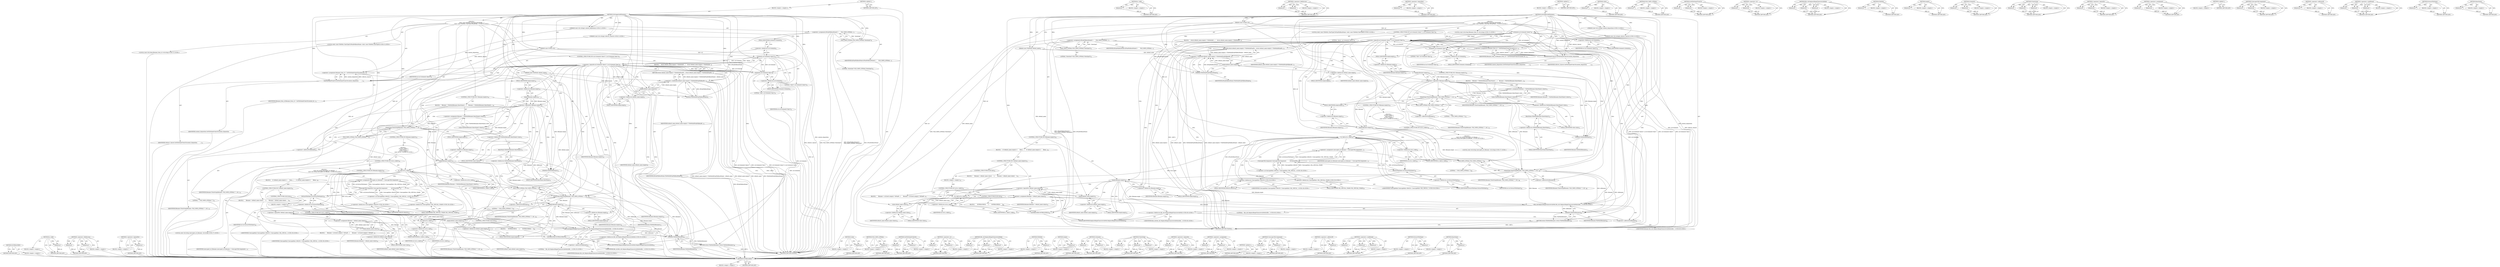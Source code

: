 digraph "BaseName" {
vulnerable_263 [label=<(METHOD,NOTREACHED)>];
vulnerable_264 [label=<(BLOCK,&lt;empty&gt;,&lt;empty&gt;)>];
vulnerable_265 [label=<(METHOD_RETURN,ANY)>];
vulnerable_245 [label=<(METHOD,is_valid)>];
vulnerable_246 [label=<(PARAM,p1)>];
vulnerable_247 [label=<(BLOCK,&lt;empty&gt;,&lt;empty&gt;)>];
vulnerable_248 [label=<(METHOD_RETURN,ANY)>];
vulnerable_199 [label=<(METHOD,&lt;operator&gt;.fieldAccess)>];
vulnerable_200 [label=<(PARAM,p1)>];
vulnerable_201 [label=<(PARAM,p2)>];
vulnerable_202 [label=<(BLOCK,&lt;empty&gt;,&lt;empty&gt;)>];
vulnerable_203 [label=<(METHOD_RETURN,ANY)>];
vulnerable_223 [label=<(METHOD,&lt;operator&gt;.logicalNot)>];
vulnerable_224 [label=<(PARAM,p1)>];
vulnerable_225 [label=<(BLOCK,&lt;empty&gt;,&lt;empty&gt;)>];
vulnerable_226 [label=<(METHOD_RETURN,ANY)>];
vulnerable_6 [label=<(METHOD,&lt;global&gt;)<SUB>1</SUB>>];
vulnerable_7 [label=<(BLOCK,&lt;empty&gt;,&lt;empty&gt;)<SUB>1</SUB>>];
vulnerable_8 [label=<(METHOD,GetSuggestedFilename)<SUB>1</SUB>>];
vulnerable_9 [label=<(PARAM,const GURL&amp; url)<SUB>1</SUB>>];
vulnerable_10 [label="<(PARAM,const std::string&amp; content_disposition)<SUB>2</SUB>>"];
vulnerable_11 [label="<(PARAM,const std::string&amp; referrer_charset)<SUB>3</SUB>>"];
vulnerable_12 [label=<(PARAM,const FilePath&amp; default_name)<SUB>4</SUB>>];
vulnerable_13 [label="<(BLOCK,{
  static const FilePath::CharType kFinalFallb...,{
  static const FilePath::CharType kFinalFallb...)<SUB>4</SUB>>"];
vulnerable_14 [label="<(LOCAL,static const FilePath::CharType[] kFinalFallbackName: static const FilePath.CharType[])<SUB>5</SUB>>"];
vulnerable_15 [label=<(&lt;operator&gt;.assignment,kFinalFallbackName[] =
      FILE_PATH_LITERAL(...)<SUB>5</SUB>>];
vulnerable_16 [label=<(IDENTIFIER,kFinalFallbackName,kFinalFallbackName[] =
      FILE_PATH_LITERAL(...)<SUB>5</SUB>>];
vulnerable_17 [label=<(FILE_PATH_LITERAL,FILE_PATH_LITERAL(&quot;download&quot;))<SUB>6</SUB>>];
vulnerable_18 [label=<(LITERAL,&quot;download&quot;,FILE_PATH_LITERAL(&quot;download&quot;))<SUB>6</SUB>>];
vulnerable_19 [label=<(CONTROL_STRUCTURE,IF,if (url.SchemeIs(&quot;about&quot;) || url.SchemeIs(&quot;data&quot;)))<SUB>8</SUB>>];
vulnerable_20 [label=<(&lt;operator&gt;.logicalOr,url.SchemeIs(&quot;about&quot;) || url.SchemeIs(&quot;data&quot;))<SUB>8</SUB>>];
vulnerable_21 [label=<(SchemeIs,url.SchemeIs(&quot;about&quot;))<SUB>8</SUB>>];
vulnerable_22 [label=<(&lt;operator&gt;.fieldAccess,url.SchemeIs)<SUB>8</SUB>>];
vulnerable_23 [label=<(IDENTIFIER,url,url.SchemeIs(&quot;about&quot;))<SUB>8</SUB>>];
vulnerable_24 [label=<(FIELD_IDENTIFIER,SchemeIs,SchemeIs)<SUB>8</SUB>>];
vulnerable_25 [label=<(LITERAL,&quot;about&quot;,url.SchemeIs(&quot;about&quot;))<SUB>8</SUB>>];
vulnerable_26 [label=<(SchemeIs,url.SchemeIs(&quot;data&quot;))<SUB>8</SUB>>];
vulnerable_27 [label=<(&lt;operator&gt;.fieldAccess,url.SchemeIs)<SUB>8</SUB>>];
vulnerable_28 [label=<(IDENTIFIER,url,url.SchemeIs(&quot;data&quot;))<SUB>8</SUB>>];
vulnerable_29 [label=<(FIELD_IDENTIFIER,SchemeIs,SchemeIs)<SUB>8</SUB>>];
vulnerable_30 [label=<(LITERAL,&quot;data&quot;,url.SchemeIs(&quot;data&quot;))<SUB>8</SUB>>];
vulnerable_31 [label=<(BLOCK,{
    return default_name.empty() ? FilePath(kF...,{
    return default_name.empty() ? FilePath(kF...)<SUB>8</SUB>>];
vulnerable_32 [label=<(RETURN,return default_name.empty() ? FilePath(kFinalFa...,return default_name.empty() ? FilePath(kFinalFa...)<SUB>9</SUB>>];
vulnerable_33 [label=<(&lt;operator&gt;.conditional,default_name.empty() ? FilePath(kFinalFallbackN...)<SUB>9</SUB>>];
vulnerable_34 [label=<(empty,default_name.empty())<SUB>9</SUB>>];
vulnerable_35 [label=<(&lt;operator&gt;.fieldAccess,default_name.empty)<SUB>9</SUB>>];
vulnerable_36 [label=<(IDENTIFIER,default_name,default_name.empty())<SUB>9</SUB>>];
vulnerable_37 [label=<(FIELD_IDENTIFIER,empty,empty)<SUB>9</SUB>>];
vulnerable_38 [label=<(FilePath,FilePath(kFinalFallbackName))<SUB>9</SUB>>];
vulnerable_39 [label=<(IDENTIFIER,kFinalFallbackName,FilePath(kFinalFallbackName))<SUB>9</SUB>>];
vulnerable_40 [label=<(IDENTIFIER,default_name,default_name.empty() ? FilePath(kFinalFallbackN...)<SUB>9</SUB>>];
vulnerable_41 [label="<(LOCAL,const std.string filename_from_cd: std.string)<SUB>12</SUB>>"];
vulnerable_42 [label=<(&lt;operator&gt;.assignment,filename_from_cd = GetFileNameFromCD(content_di...)<SUB>12</SUB>>];
vulnerable_43 [label=<(IDENTIFIER,filename_from_cd,filename_from_cd = GetFileNameFromCD(content_di...)<SUB>12</SUB>>];
vulnerable_44 [label=<(GetFileNameFromCD,GetFileNameFromCD(content_disposition,
        ...)<SUB>12</SUB>>];
vulnerable_45 [label=<(IDENTIFIER,content_disposition,GetFileNameFromCD(content_disposition,
        ...)<SUB>12</SUB>>];
vulnerable_46 [label=<(IDENTIFIER,referrer_charset,GetFileNameFromCD(content_disposition,
        ...)<SUB>13</SUB>>];
vulnerable_47 [label=<(CONTROL_STRUCTURE,IF,if (!filename.empty()))<SUB>20</SUB>>];
vulnerable_48 [label=<(&lt;operator&gt;.logicalNot,!filename.empty())<SUB>20</SUB>>];
vulnerable_49 [label=<(empty,filename.empty())<SUB>20</SUB>>];
vulnerable_50 [label=<(&lt;operator&gt;.fieldAccess,filename.empty)<SUB>20</SUB>>];
vulnerable_51 [label=<(IDENTIFIER,filename,filename.empty())<SUB>20</SUB>>];
vulnerable_52 [label=<(FIELD_IDENTIFIER,empty,empty)<SUB>20</SUB>>];
vulnerable_53 [label=<(BLOCK,{
    filename = FilePath(filename).BaseName()....,{
    filename = FilePath(filename).BaseName()....)<SUB>20</SUB>>];
vulnerable_54 [label=<(&lt;operator&gt;.assignment,filename = FilePath(filename).BaseName().value())<SUB>21</SUB>>];
vulnerable_55 [label=<(IDENTIFIER,filename,filename = FilePath(filename).BaseName().value())<SUB>21</SUB>>];
vulnerable_56 [label=<(value,FilePath(filename).BaseName().value())<SUB>21</SUB>>];
vulnerable_57 [label=<(&lt;operator&gt;.fieldAccess,FilePath(filename).BaseName().value)<SUB>21</SUB>>];
vulnerable_58 [label=<(BaseName,FilePath(filename).BaseName())<SUB>21</SUB>>];
vulnerable_59 [label=<(&lt;operator&gt;.fieldAccess,FilePath(filename).BaseName)<SUB>21</SUB>>];
vulnerable_60 [label=<(FilePath,FilePath(filename))<SUB>21</SUB>>];
vulnerable_61 [label=<(IDENTIFIER,filename,FilePath(filename))<SUB>21</SUB>>];
vulnerable_62 [label=<(FIELD_IDENTIFIER,BaseName,BaseName)<SUB>21</SUB>>];
vulnerable_63 [label=<(FIELD_IDENTIFIER,value,value)<SUB>21</SUB>>];
vulnerable_64 [label=<(TrimString,TrimString(filename, FILE_PATH_LITERAL(&quot;.&quot;), &amp;f...)<SUB>23</SUB>>];
vulnerable_65 [label=<(IDENTIFIER,filename,TrimString(filename, FILE_PATH_LITERAL(&quot;.&quot;), &amp;f...)<SUB>23</SUB>>];
vulnerable_66 [label=<(FILE_PATH_LITERAL,FILE_PATH_LITERAL(&quot;.&quot;))<SUB>23</SUB>>];
vulnerable_67 [label=<(LITERAL,&quot;.&quot;,FILE_PATH_LITERAL(&quot;.&quot;))<SUB>23</SUB>>];
vulnerable_68 [label=<(&lt;operator&gt;.addressOf,&amp;filename)<SUB>23</SUB>>];
vulnerable_69 [label=<(IDENTIFIER,filename,TrimString(filename, FILE_PATH_LITERAL(&quot;.&quot;), &amp;f...)<SUB>23</SUB>>];
vulnerable_70 [label=<(CONTROL_STRUCTURE,IF,if (filename.empty()))<SUB>25</SUB>>];
vulnerable_71 [label=<(empty,filename.empty())<SUB>25</SUB>>];
vulnerable_72 [label=<(&lt;operator&gt;.fieldAccess,filename.empty)<SUB>25</SUB>>];
vulnerable_73 [label=<(IDENTIFIER,filename,filename.empty())<SUB>25</SUB>>];
vulnerable_74 [label=<(FIELD_IDENTIFIER,empty,empty)<SUB>25</SUB>>];
vulnerable_75 [label="<(BLOCK,{
    if (url.is_valid()) {
      const std::st...,{
    if (url.is_valid()) {
      const std::st...)<SUB>25</SUB>>"];
vulnerable_76 [label=<(CONTROL_STRUCTURE,IF,if (url.is_valid()))<SUB>26</SUB>>];
vulnerable_77 [label=<(is_valid,url.is_valid())<SUB>26</SUB>>];
vulnerable_78 [label=<(&lt;operator&gt;.fieldAccess,url.is_valid)<SUB>26</SUB>>];
vulnerable_79 [label=<(IDENTIFIER,url,url.is_valid())<SUB>26</SUB>>];
vulnerable_80 [label=<(FIELD_IDENTIFIER,is_valid,is_valid)<SUB>26</SUB>>];
vulnerable_81 [label="<(BLOCK,{
      const std::string unescaped_url_filenam...,{
      const std::string unescaped_url_filenam...)<SUB>26</SUB>>"];
vulnerable_82 [label="<(LOCAL,const std.string unescaped_url_filename: std.string)<SUB>27</SUB>>"];
vulnerable_83 [label=<(&lt;operator&gt;.assignment,unescaped_url_filename = UnescapeURLComponent(
...)<SUB>27</SUB>>];
vulnerable_84 [label=<(IDENTIFIER,unescaped_url_filename,unescaped_url_filename = UnescapeURLComponent(
...)<SUB>27</SUB>>];
vulnerable_85 [label=<(UnescapeURLComponent,UnescapeURLComponent(
          url.ExtractFile...)<SUB>27</SUB>>];
vulnerable_86 [label=<(ExtractFileName,url.ExtractFileName())<SUB>28</SUB>>];
vulnerable_87 [label=<(&lt;operator&gt;.fieldAccess,url.ExtractFileName)<SUB>28</SUB>>];
vulnerable_88 [label=<(IDENTIFIER,url,url.ExtractFileName())<SUB>28</SUB>>];
vulnerable_89 [label=<(FIELD_IDENTIFIER,ExtractFileName,ExtractFileName)<SUB>28</SUB>>];
vulnerable_90 [label="<(&lt;operator&gt;.or,UnescapeRule::SPACES | UnescapeRule::URL_SPECIA...)<SUB>29</SUB>>"];
vulnerable_91 [label="<(&lt;operator&gt;.fieldAccess,UnescapeRule::SPACES)<SUB>29</SUB>>"];
vulnerable_92 [label="<(IDENTIFIER,UnescapeRule,UnescapeRule::SPACES | UnescapeRule::URL_SPECIA...)<SUB>29</SUB>>"];
vulnerable_93 [label=<(FIELD_IDENTIFIER,SPACES,SPACES)<SUB>29</SUB>>];
vulnerable_94 [label="<(&lt;operator&gt;.fieldAccess,UnescapeRule::URL_SPECIAL_CHARS)<SUB>29</SUB>>"];
vulnerable_95 [label="<(IDENTIFIER,UnescapeRule,UnescapeRule::SPACES | UnescapeRule::URL_SPECIA...)<SUB>29</SUB>>"];
vulnerable_96 [label=<(FIELD_IDENTIFIER,URL_SPECIAL_CHARS,URL_SPECIAL_CHARS)<SUB>29</SUB>>];
vulnerable_97 [label=<(TrimString,TrimString(filename, FILE_PATH_LITERAL(&quot;.&quot;), &amp;f...)<SUB>38</SUB>>];
vulnerable_98 [label=<(IDENTIFIER,filename,TrimString(filename, FILE_PATH_LITERAL(&quot;.&quot;), &amp;f...)<SUB>38</SUB>>];
vulnerable_99 [label=<(FILE_PATH_LITERAL,FILE_PATH_LITERAL(&quot;.&quot;))<SUB>38</SUB>>];
vulnerable_100 [label=<(LITERAL,&quot;.&quot;,FILE_PATH_LITERAL(&quot;.&quot;))<SUB>38</SUB>>];
vulnerable_101 [label=<(&lt;operator&gt;.addressOf,&amp;filename)<SUB>38</SUB>>];
vulnerable_102 [label=<(IDENTIFIER,filename,TrimString(filename, FILE_PATH_LITERAL(&quot;.&quot;), &amp;f...)<SUB>38</SUB>>];
vulnerable_103 [label=<(CONTROL_STRUCTURE,IF,if (filename.empty()))<SUB>40</SUB>>];
vulnerable_104 [label=<(empty,filename.empty())<SUB>40</SUB>>];
vulnerable_105 [label=<(&lt;operator&gt;.fieldAccess,filename.empty)<SUB>40</SUB>>];
vulnerable_106 [label=<(IDENTIFIER,filename,filename.empty())<SUB>40</SUB>>];
vulnerable_107 [label=<(FIELD_IDENTIFIER,empty,empty)<SUB>40</SUB>>];
vulnerable_108 [label=<(BLOCK,{
    if (!default_name.empty()) {
      filena...,{
    if (!default_name.empty()) {
      filena...)<SUB>40</SUB>>];
vulnerable_109 [label=<(CONTROL_STRUCTURE,IF,if (!default_name.empty()))<SUB>41</SUB>>];
vulnerable_110 [label=<(&lt;operator&gt;.logicalNot,!default_name.empty())<SUB>41</SUB>>];
vulnerable_111 [label=<(empty,default_name.empty())<SUB>41</SUB>>];
vulnerable_112 [label=<(&lt;operator&gt;.fieldAccess,default_name.empty)<SUB>41</SUB>>];
vulnerable_113 [label=<(IDENTIFIER,default_name,default_name.empty())<SUB>41</SUB>>];
vulnerable_114 [label=<(FIELD_IDENTIFIER,empty,empty)<SUB>41</SUB>>];
vulnerable_115 [label=<(BLOCK,{
      filename = default_name.value();
    },{
      filename = default_name.value();
    })<SUB>41</SUB>>];
vulnerable_116 [label=<(&lt;operator&gt;.assignment,filename = default_name.value())<SUB>42</SUB>>];
vulnerable_117 [label=<(IDENTIFIER,filename,filename = default_name.value())<SUB>42</SUB>>];
vulnerable_118 [label=<(value,default_name.value())<SUB>42</SUB>>];
vulnerable_119 [label=<(&lt;operator&gt;.fieldAccess,default_name.value)<SUB>42</SUB>>];
vulnerable_120 [label=<(IDENTIFIER,default_name,default_name.value())<SUB>42</SUB>>];
vulnerable_121 [label=<(FIELD_IDENTIFIER,value,value)<SUB>42</SUB>>];
vulnerable_122 [label=<(CONTROL_STRUCTURE,ELSE,else)<SUB>43</SUB>>];
vulnerable_123 [label=<(BLOCK,&lt;empty&gt;,&lt;empty&gt;)<SUB>43</SUB>>];
vulnerable_124 [label=<(CONTROL_STRUCTURE,IF,if (url.is_valid()))<SUB>43</SUB>>];
vulnerable_125 [label=<(is_valid,url.is_valid())<SUB>43</SUB>>];
vulnerable_126 [label=<(&lt;operator&gt;.fieldAccess,url.is_valid)<SUB>43</SUB>>];
vulnerable_127 [label=<(IDENTIFIER,url,url.is_valid())<SUB>43</SUB>>];
vulnerable_128 [label=<(FIELD_IDENTIFIER,is_valid,is_valid)<SUB>43</SUB>>];
vulnerable_129 [label=<(BLOCK,{
      filename = url.host().empty() ? kFinalF...,{
      filename = url.host().empty() ? kFinalF...)<SUB>43</SUB>>];
vulnerable_130 [label=<(CONTROL_STRUCTURE,ELSE,else)<SUB>50</SUB>>];
vulnerable_131 [label=<(BLOCK,{
      NOTREACHED();
    },{
      NOTREACHED();
    })<SUB>50</SUB>>];
vulnerable_132 [label=<(NOTREACHED,NOTREACHED())<SUB>51</SUB>>];
vulnerable_133 [label="<(file_util.ReplaceIllegalCharactersInPath,file_util::ReplaceIllegalCharactersInPath(&amp;file...)<SUB>55</SUB>>"];
vulnerable_134 [label="<(&lt;operator&gt;.fieldAccess,file_util::ReplaceIllegalCharactersInPath)<SUB>55</SUB>>"];
vulnerable_135 [label="<(IDENTIFIER,file_util,file_util::ReplaceIllegalCharactersInPath(&amp;file...)<SUB>55</SUB>>"];
vulnerable_136 [label=<(FIELD_IDENTIFIER,ReplaceIllegalCharactersInPath,ReplaceIllegalCharactersInPath)<SUB>55</SUB>>];
vulnerable_137 [label=<(&lt;operator&gt;.addressOf,&amp;filename)<SUB>55</SUB>>];
vulnerable_138 [label="<(IDENTIFIER,filename,file_util::ReplaceIllegalCharactersInPath(&amp;file...)<SUB>55</SUB>>"];
vulnerable_139 [label="<(LITERAL,'-',file_util::ReplaceIllegalCharactersInPath(&amp;file...)<SUB>55</SUB>>"];
vulnerable_140 [label=<(RETURN,return FilePath(filename);,return FilePath(filename);)<SUB>56</SUB>>];
vulnerable_141 [label=<(FilePath,FilePath(filename))<SUB>56</SUB>>];
vulnerable_142 [label=<(IDENTIFIER,filename,FilePath(filename))<SUB>56</SUB>>];
vulnerable_143 [label=<(METHOD_RETURN,FilePath)<SUB>1</SUB>>];
vulnerable_145 [label=<(METHOD_RETURN,ANY)<SUB>1</SUB>>];
vulnerable_227 [label=<(METHOD,value)>];
vulnerable_228 [label=<(PARAM,p1)>];
vulnerable_229 [label=<(BLOCK,&lt;empty&gt;,&lt;empty&gt;)>];
vulnerable_230 [label=<(METHOD_RETURN,ANY)>];
vulnerable_185 [label=<(METHOD,FILE_PATH_LITERAL)>];
vulnerable_186 [label=<(PARAM,p1)>];
vulnerable_187 [label=<(BLOCK,&lt;empty&gt;,&lt;empty&gt;)>];
vulnerable_188 [label=<(METHOD_RETURN,ANY)>];
vulnerable_218 [label=<(METHOD,GetFileNameFromCD)>];
vulnerable_219 [label=<(PARAM,p1)>];
vulnerable_220 [label=<(PARAM,p2)>];
vulnerable_221 [label=<(BLOCK,&lt;empty&gt;,&lt;empty&gt;)>];
vulnerable_222 [label=<(METHOD_RETURN,ANY)>];
vulnerable_258 [label=<(METHOD,&lt;operator&gt;.or)>];
vulnerable_259 [label=<(PARAM,p1)>];
vulnerable_260 [label=<(PARAM,p2)>];
vulnerable_261 [label=<(BLOCK,&lt;empty&gt;,&lt;empty&gt;)>];
vulnerable_262 [label=<(METHOD_RETURN,ANY)>];
vulnerable_266 [label=<(METHOD,file_util.ReplaceIllegalCharactersInPath)>];
vulnerable_267 [label=<(PARAM,p1)>];
vulnerable_268 [label=<(PARAM,p2)>];
vulnerable_269 [label=<(PARAM,p3)>];
vulnerable_270 [label=<(BLOCK,&lt;empty&gt;,&lt;empty&gt;)>];
vulnerable_271 [label=<(METHOD_RETURN,ANY)>];
vulnerable_214 [label=<(METHOD,FilePath)>];
vulnerable_215 [label=<(PARAM,p1)>];
vulnerable_216 [label=<(BLOCK,&lt;empty&gt;,&lt;empty&gt;)>];
vulnerable_217 [label=<(METHOD_RETURN,ANY)>];
vulnerable_210 [label=<(METHOD,empty)>];
vulnerable_211 [label=<(PARAM,p1)>];
vulnerable_212 [label=<(BLOCK,&lt;empty&gt;,&lt;empty&gt;)>];
vulnerable_213 [label=<(METHOD_RETURN,ANY)>];
vulnerable_194 [label=<(METHOD,SchemeIs)>];
vulnerable_195 [label=<(PARAM,p1)>];
vulnerable_196 [label=<(PARAM,p2)>];
vulnerable_197 [label=<(BLOCK,&lt;empty&gt;,&lt;empty&gt;)>];
vulnerable_198 [label=<(METHOD_RETURN,ANY)>];
vulnerable_235 [label=<(METHOD,TrimString)>];
vulnerable_236 [label=<(PARAM,p1)>];
vulnerable_237 [label=<(PARAM,p2)>];
vulnerable_238 [label=<(PARAM,p3)>];
vulnerable_239 [label=<(BLOCK,&lt;empty&gt;,&lt;empty&gt;)>];
vulnerable_240 [label=<(METHOD_RETURN,ANY)>];
vulnerable_189 [label=<(METHOD,&lt;operator&gt;.logicalOr)>];
vulnerable_190 [label=<(PARAM,p1)>];
vulnerable_191 [label=<(PARAM,p2)>];
vulnerable_192 [label=<(BLOCK,&lt;empty&gt;,&lt;empty&gt;)>];
vulnerable_193 [label=<(METHOD_RETURN,ANY)>];
vulnerable_180 [label=<(METHOD,&lt;operator&gt;.assignment)>];
vulnerable_181 [label=<(PARAM,p1)>];
vulnerable_182 [label=<(PARAM,p2)>];
vulnerable_183 [label=<(BLOCK,&lt;empty&gt;,&lt;empty&gt;)>];
vulnerable_184 [label=<(METHOD_RETURN,ANY)>];
vulnerable_174 [label=<(METHOD,&lt;global&gt;)<SUB>1</SUB>>];
vulnerable_175 [label=<(BLOCK,&lt;empty&gt;,&lt;empty&gt;)>];
vulnerable_176 [label=<(METHOD_RETURN,ANY)>];
vulnerable_249 [label=<(METHOD,UnescapeURLComponent)>];
vulnerable_250 [label=<(PARAM,p1)>];
vulnerable_251 [label=<(PARAM,p2)>];
vulnerable_252 [label=<(BLOCK,&lt;empty&gt;,&lt;empty&gt;)>];
vulnerable_253 [label=<(METHOD_RETURN,ANY)>];
vulnerable_241 [label=<(METHOD,&lt;operator&gt;.addressOf)>];
vulnerable_242 [label=<(PARAM,p1)>];
vulnerable_243 [label=<(BLOCK,&lt;empty&gt;,&lt;empty&gt;)>];
vulnerable_244 [label=<(METHOD_RETURN,ANY)>];
vulnerable_204 [label=<(METHOD,&lt;operator&gt;.conditional)>];
vulnerable_205 [label=<(PARAM,p1)>];
vulnerable_206 [label=<(PARAM,p2)>];
vulnerable_207 [label=<(PARAM,p3)>];
vulnerable_208 [label=<(BLOCK,&lt;empty&gt;,&lt;empty&gt;)>];
vulnerable_209 [label=<(METHOD_RETURN,ANY)>];
vulnerable_254 [label=<(METHOD,ExtractFileName)>];
vulnerable_255 [label=<(PARAM,p1)>];
vulnerable_256 [label=<(BLOCK,&lt;empty&gt;,&lt;empty&gt;)>];
vulnerable_257 [label=<(METHOD_RETURN,ANY)>];
vulnerable_231 [label=<(METHOD,BaseName)>];
vulnerable_232 [label=<(PARAM,p1)>];
vulnerable_233 [label=<(BLOCK,&lt;empty&gt;,&lt;empty&gt;)>];
vulnerable_234 [label=<(METHOD_RETURN,ANY)>];
fixed_263 [label=<(METHOD,NOTREACHED)>];
fixed_264 [label=<(BLOCK,&lt;empty&gt;,&lt;empty&gt;)>];
fixed_265 [label=<(METHOD_RETURN,ANY)>];
fixed_245 [label=<(METHOD,is_valid)>];
fixed_246 [label=<(PARAM,p1)>];
fixed_247 [label=<(BLOCK,&lt;empty&gt;,&lt;empty&gt;)>];
fixed_248 [label=<(METHOD_RETURN,ANY)>];
fixed_199 [label=<(METHOD,&lt;operator&gt;.fieldAccess)>];
fixed_200 [label=<(PARAM,p1)>];
fixed_201 [label=<(PARAM,p2)>];
fixed_202 [label=<(BLOCK,&lt;empty&gt;,&lt;empty&gt;)>];
fixed_203 [label=<(METHOD_RETURN,ANY)>];
fixed_223 [label=<(METHOD,&lt;operator&gt;.logicalNot)>];
fixed_224 [label=<(PARAM,p1)>];
fixed_225 [label=<(BLOCK,&lt;empty&gt;,&lt;empty&gt;)>];
fixed_226 [label=<(METHOD_RETURN,ANY)>];
fixed_6 [label=<(METHOD,&lt;global&gt;)<SUB>1</SUB>>];
fixed_7 [label=<(BLOCK,&lt;empty&gt;,&lt;empty&gt;)<SUB>1</SUB>>];
fixed_8 [label=<(METHOD,GetSuggestedFilename)<SUB>1</SUB>>];
fixed_9 [label=<(PARAM,const GURL&amp; url)<SUB>1</SUB>>];
fixed_10 [label="<(PARAM,const std::string&amp; content_disposition)<SUB>2</SUB>>"];
fixed_11 [label="<(PARAM,const std::string&amp; referrer_charset)<SUB>3</SUB>>"];
fixed_12 [label=<(PARAM,const FilePath&amp; default_name)<SUB>4</SUB>>];
fixed_13 [label="<(BLOCK,{
  static const FilePath::CharType kFinalFallb...,{
  static const FilePath::CharType kFinalFallb...)<SUB>4</SUB>>"];
fixed_14 [label="<(LOCAL,static const FilePath::CharType[] kFinalFallbackName: static const FilePath.CharType[])<SUB>5</SUB>>"];
fixed_15 [label=<(&lt;operator&gt;.assignment,kFinalFallbackName[] =
      FILE_PATH_LITERAL(...)<SUB>5</SUB>>];
fixed_16 [label=<(IDENTIFIER,kFinalFallbackName,kFinalFallbackName[] =
      FILE_PATH_LITERAL(...)<SUB>5</SUB>>];
fixed_17 [label=<(FILE_PATH_LITERAL,FILE_PATH_LITERAL(&quot;download&quot;))<SUB>6</SUB>>];
fixed_18 [label=<(LITERAL,&quot;download&quot;,FILE_PATH_LITERAL(&quot;download&quot;))<SUB>6</SUB>>];
fixed_19 [label=<(CONTROL_STRUCTURE,IF,if (url.SchemeIs(&quot;about&quot;) || url.SchemeIs(&quot;data&quot;)))<SUB>8</SUB>>];
fixed_20 [label=<(&lt;operator&gt;.logicalOr,url.SchemeIs(&quot;about&quot;) || url.SchemeIs(&quot;data&quot;))<SUB>8</SUB>>];
fixed_21 [label=<(SchemeIs,url.SchemeIs(&quot;about&quot;))<SUB>8</SUB>>];
fixed_22 [label=<(&lt;operator&gt;.fieldAccess,url.SchemeIs)<SUB>8</SUB>>];
fixed_23 [label=<(IDENTIFIER,url,url.SchemeIs(&quot;about&quot;))<SUB>8</SUB>>];
fixed_24 [label=<(FIELD_IDENTIFIER,SchemeIs,SchemeIs)<SUB>8</SUB>>];
fixed_25 [label=<(LITERAL,&quot;about&quot;,url.SchemeIs(&quot;about&quot;))<SUB>8</SUB>>];
fixed_26 [label=<(SchemeIs,url.SchemeIs(&quot;data&quot;))<SUB>8</SUB>>];
fixed_27 [label=<(&lt;operator&gt;.fieldAccess,url.SchemeIs)<SUB>8</SUB>>];
fixed_28 [label=<(IDENTIFIER,url,url.SchemeIs(&quot;data&quot;))<SUB>8</SUB>>];
fixed_29 [label=<(FIELD_IDENTIFIER,SchemeIs,SchemeIs)<SUB>8</SUB>>];
fixed_30 [label=<(LITERAL,&quot;data&quot;,url.SchemeIs(&quot;data&quot;))<SUB>8</SUB>>];
fixed_31 [label=<(BLOCK,{
    return default_name.empty() ? FilePath(kF...,{
    return default_name.empty() ? FilePath(kF...)<SUB>8</SUB>>];
fixed_32 [label=<(RETURN,return default_name.empty() ? FilePath(kFinalFa...,return default_name.empty() ? FilePath(kFinalFa...)<SUB>9</SUB>>];
fixed_33 [label=<(&lt;operator&gt;.conditional,default_name.empty() ? FilePath(kFinalFallbackN...)<SUB>9</SUB>>];
fixed_34 [label=<(empty,default_name.empty())<SUB>9</SUB>>];
fixed_35 [label=<(&lt;operator&gt;.fieldAccess,default_name.empty)<SUB>9</SUB>>];
fixed_36 [label=<(IDENTIFIER,default_name,default_name.empty())<SUB>9</SUB>>];
fixed_37 [label=<(FIELD_IDENTIFIER,empty,empty)<SUB>9</SUB>>];
fixed_38 [label=<(FilePath,FilePath(kFinalFallbackName))<SUB>9</SUB>>];
fixed_39 [label=<(IDENTIFIER,kFinalFallbackName,FilePath(kFinalFallbackName))<SUB>9</SUB>>];
fixed_40 [label=<(IDENTIFIER,default_name,default_name.empty() ? FilePath(kFinalFallbackN...)<SUB>9</SUB>>];
fixed_41 [label="<(LOCAL,const std.string filename_from_cd: std.string)<SUB>12</SUB>>"];
fixed_42 [label=<(&lt;operator&gt;.assignment,filename_from_cd = GetFileNameFromCD(content_di...)<SUB>12</SUB>>];
fixed_43 [label=<(IDENTIFIER,filename_from_cd,filename_from_cd = GetFileNameFromCD(content_di...)<SUB>12</SUB>>];
fixed_44 [label=<(GetFileNameFromCD,GetFileNameFromCD(content_disposition,
        ...)<SUB>12</SUB>>];
fixed_45 [label=<(IDENTIFIER,content_disposition,GetFileNameFromCD(content_disposition,
        ...)<SUB>12</SUB>>];
fixed_46 [label=<(IDENTIFIER,referrer_charset,GetFileNameFromCD(content_disposition,
        ...)<SUB>13</SUB>>];
fixed_47 [label=<(CONTROL_STRUCTURE,IF,if (!filename.empty()))<SUB>20</SUB>>];
fixed_48 [label=<(&lt;operator&gt;.logicalNot,!filename.empty())<SUB>20</SUB>>];
fixed_49 [label=<(empty,filename.empty())<SUB>20</SUB>>];
fixed_50 [label=<(&lt;operator&gt;.fieldAccess,filename.empty)<SUB>20</SUB>>];
fixed_51 [label=<(IDENTIFIER,filename,filename.empty())<SUB>20</SUB>>];
fixed_52 [label=<(FIELD_IDENTIFIER,empty,empty)<SUB>20</SUB>>];
fixed_53 [label=<(BLOCK,{
    filename = FilePath(filename).BaseName()....,{
    filename = FilePath(filename).BaseName()....)<SUB>20</SUB>>];
fixed_54 [label=<(&lt;operator&gt;.assignment,filename = FilePath(filename).BaseName().value())<SUB>21</SUB>>];
fixed_55 [label=<(IDENTIFIER,filename,filename = FilePath(filename).BaseName().value())<SUB>21</SUB>>];
fixed_56 [label=<(value,FilePath(filename).BaseName().value())<SUB>21</SUB>>];
fixed_57 [label=<(&lt;operator&gt;.fieldAccess,FilePath(filename).BaseName().value)<SUB>21</SUB>>];
fixed_58 [label=<(BaseName,FilePath(filename).BaseName())<SUB>21</SUB>>];
fixed_59 [label=<(&lt;operator&gt;.fieldAccess,FilePath(filename).BaseName)<SUB>21</SUB>>];
fixed_60 [label=<(FilePath,FilePath(filename))<SUB>21</SUB>>];
fixed_61 [label=<(IDENTIFIER,filename,FilePath(filename))<SUB>21</SUB>>];
fixed_62 [label=<(FIELD_IDENTIFIER,BaseName,BaseName)<SUB>21</SUB>>];
fixed_63 [label=<(FIELD_IDENTIFIER,value,value)<SUB>21</SUB>>];
fixed_64 [label=<(TrimString,TrimString(filename, FILE_PATH_LITERAL(&quot;.&quot;), &amp;f...)<SUB>23</SUB>>];
fixed_65 [label=<(IDENTIFIER,filename,TrimString(filename, FILE_PATH_LITERAL(&quot;.&quot;), &amp;f...)<SUB>23</SUB>>];
fixed_66 [label=<(FILE_PATH_LITERAL,FILE_PATH_LITERAL(&quot;.&quot;))<SUB>23</SUB>>];
fixed_67 [label=<(LITERAL,&quot;.&quot;,FILE_PATH_LITERAL(&quot;.&quot;))<SUB>23</SUB>>];
fixed_68 [label=<(&lt;operator&gt;.addressOf,&amp;filename)<SUB>23</SUB>>];
fixed_69 [label=<(IDENTIFIER,filename,TrimString(filename, FILE_PATH_LITERAL(&quot;.&quot;), &amp;f...)<SUB>23</SUB>>];
fixed_70 [label=<(CONTROL_STRUCTURE,IF,if (filename.empty()))<SUB>25</SUB>>];
fixed_71 [label=<(empty,filename.empty())<SUB>25</SUB>>];
fixed_72 [label=<(&lt;operator&gt;.fieldAccess,filename.empty)<SUB>25</SUB>>];
fixed_73 [label=<(IDENTIFIER,filename,filename.empty())<SUB>25</SUB>>];
fixed_74 [label=<(FIELD_IDENTIFIER,empty,empty)<SUB>25</SUB>>];
fixed_75 [label="<(BLOCK,{
    if (url.is_valid()) {
      const std::st...,{
    if (url.is_valid()) {
      const std::st...)<SUB>25</SUB>>"];
fixed_76 [label=<(CONTROL_STRUCTURE,IF,if (url.is_valid()))<SUB>26</SUB>>];
fixed_77 [label=<(is_valid,url.is_valid())<SUB>26</SUB>>];
fixed_78 [label=<(&lt;operator&gt;.fieldAccess,url.is_valid)<SUB>26</SUB>>];
fixed_79 [label=<(IDENTIFIER,url,url.is_valid())<SUB>26</SUB>>];
fixed_80 [label=<(FIELD_IDENTIFIER,is_valid,is_valid)<SUB>26</SUB>>];
fixed_81 [label="<(BLOCK,{
      const std::string unescaped_url_filenam...,{
      const std::string unescaped_url_filenam...)<SUB>26</SUB>>"];
fixed_82 [label="<(LOCAL,const std.string unescaped_url_filename: std.string)<SUB>27</SUB>>"];
fixed_83 [label=<(&lt;operator&gt;.assignment,unescaped_url_filename = UnescapeURLComponent(
...)<SUB>27</SUB>>];
fixed_84 [label=<(IDENTIFIER,unescaped_url_filename,unescaped_url_filename = UnescapeURLComponent(
...)<SUB>27</SUB>>];
fixed_85 [label=<(UnescapeURLComponent,UnescapeURLComponent(
          url.ExtractFile...)<SUB>27</SUB>>];
fixed_86 [label=<(ExtractFileName,url.ExtractFileName())<SUB>28</SUB>>];
fixed_87 [label=<(&lt;operator&gt;.fieldAccess,url.ExtractFileName)<SUB>28</SUB>>];
fixed_88 [label=<(IDENTIFIER,url,url.ExtractFileName())<SUB>28</SUB>>];
fixed_89 [label=<(FIELD_IDENTIFIER,ExtractFileName,ExtractFileName)<SUB>28</SUB>>];
fixed_90 [label="<(&lt;operator&gt;.or,UnescapeRule::SPACES | UnescapeRule::URL_SPECIA...)<SUB>29</SUB>>"];
fixed_91 [label="<(&lt;operator&gt;.fieldAccess,UnescapeRule::SPACES)<SUB>29</SUB>>"];
fixed_92 [label="<(IDENTIFIER,UnescapeRule,UnescapeRule::SPACES | UnescapeRule::URL_SPECIA...)<SUB>29</SUB>>"];
fixed_93 [label=<(FIELD_IDENTIFIER,SPACES,SPACES)<SUB>29</SUB>>];
fixed_94 [label="<(&lt;operator&gt;.fieldAccess,UnescapeRule::URL_SPECIAL_CHARS)<SUB>29</SUB>>"];
fixed_95 [label="<(IDENTIFIER,UnescapeRule,UnescapeRule::SPACES | UnescapeRule::URL_SPECIA...)<SUB>29</SUB>>"];
fixed_96 [label=<(FIELD_IDENTIFIER,URL_SPECIAL_CHARS,URL_SPECIAL_CHARS)<SUB>29</SUB>>];
fixed_97 [label=<(TrimString,TrimString(filename, FILE_PATH_LITERAL(&quot;.&quot;), &amp;f...)<SUB>48</SUB>>];
fixed_98 [label=<(IDENTIFIER,filename,TrimString(filename, FILE_PATH_LITERAL(&quot;.&quot;), &amp;f...)<SUB>48</SUB>>];
fixed_99 [label=<(FILE_PATH_LITERAL,FILE_PATH_LITERAL(&quot;.&quot;))<SUB>48</SUB>>];
fixed_100 [label=<(LITERAL,&quot;.&quot;,FILE_PATH_LITERAL(&quot;.&quot;))<SUB>48</SUB>>];
fixed_101 [label=<(&lt;operator&gt;.addressOf,&amp;filename)<SUB>48</SUB>>];
fixed_102 [label=<(IDENTIFIER,filename,TrimString(filename, FILE_PATH_LITERAL(&quot;.&quot;), &amp;f...)<SUB>48</SUB>>];
fixed_103 [label=<(CONTROL_STRUCTURE,IF,if (filename.empty()))<SUB>50</SUB>>];
fixed_104 [label=<(empty,filename.empty())<SUB>50</SUB>>];
fixed_105 [label=<(&lt;operator&gt;.fieldAccess,filename.empty)<SUB>50</SUB>>];
fixed_106 [label=<(IDENTIFIER,filename,filename.empty())<SUB>50</SUB>>];
fixed_107 [label=<(FIELD_IDENTIFIER,empty,empty)<SUB>50</SUB>>];
fixed_108 [label=<(BLOCK,{
    if (!default_name.empty()) {
      filena...,{
    if (!default_name.empty()) {
      filena...)<SUB>50</SUB>>];
fixed_109 [label=<(CONTROL_STRUCTURE,IF,if (!default_name.empty()))<SUB>51</SUB>>];
fixed_110 [label=<(&lt;operator&gt;.logicalNot,!default_name.empty())<SUB>51</SUB>>];
fixed_111 [label=<(empty,default_name.empty())<SUB>51</SUB>>];
fixed_112 [label=<(&lt;operator&gt;.fieldAccess,default_name.empty)<SUB>51</SUB>>];
fixed_113 [label=<(IDENTIFIER,default_name,default_name.empty())<SUB>51</SUB>>];
fixed_114 [label=<(FIELD_IDENTIFIER,empty,empty)<SUB>51</SUB>>];
fixed_115 [label=<(BLOCK,{
      filename = default_name.value();
    },{
      filename = default_name.value();
    })<SUB>51</SUB>>];
fixed_116 [label=<(&lt;operator&gt;.assignment,filename = default_name.value())<SUB>52</SUB>>];
fixed_117 [label=<(IDENTIFIER,filename,filename = default_name.value())<SUB>52</SUB>>];
fixed_118 [label=<(value,default_name.value())<SUB>52</SUB>>];
fixed_119 [label=<(&lt;operator&gt;.fieldAccess,default_name.value)<SUB>52</SUB>>];
fixed_120 [label=<(IDENTIFIER,default_name,default_name.value())<SUB>52</SUB>>];
fixed_121 [label=<(FIELD_IDENTIFIER,value,value)<SUB>52</SUB>>];
fixed_122 [label=<(CONTROL_STRUCTURE,ELSE,else)<SUB>53</SUB>>];
fixed_123 [label=<(BLOCK,&lt;empty&gt;,&lt;empty&gt;)<SUB>53</SUB>>];
fixed_124 [label=<(CONTROL_STRUCTURE,IF,if (url.is_valid()))<SUB>53</SUB>>];
fixed_125 [label=<(is_valid,url.is_valid())<SUB>53</SUB>>];
fixed_126 [label=<(&lt;operator&gt;.fieldAccess,url.is_valid)<SUB>53</SUB>>];
fixed_127 [label=<(IDENTIFIER,url,url.is_valid())<SUB>53</SUB>>];
fixed_128 [label=<(FIELD_IDENTIFIER,is_valid,is_valid)<SUB>53</SUB>>];
fixed_129 [label=<(BLOCK,{
      filename = url.host().empty() ? kFinalF...,{
      filename = url.host().empty() ? kFinalF...)<SUB>53</SUB>>];
fixed_130 [label=<(CONTROL_STRUCTURE,ELSE,else)<SUB>60</SUB>>];
fixed_131 [label=<(BLOCK,{
      NOTREACHED();
    },{
      NOTREACHED();
    })<SUB>60</SUB>>];
fixed_132 [label=<(NOTREACHED,NOTREACHED())<SUB>61</SUB>>];
fixed_133 [label="<(file_util.ReplaceIllegalCharactersInPath,file_util::ReplaceIllegalCharactersInPath(&amp;file...)<SUB>65</SUB>>"];
fixed_134 [label="<(&lt;operator&gt;.fieldAccess,file_util::ReplaceIllegalCharactersInPath)<SUB>65</SUB>>"];
fixed_135 [label="<(IDENTIFIER,file_util,file_util::ReplaceIllegalCharactersInPath(&amp;file...)<SUB>65</SUB>>"];
fixed_136 [label=<(FIELD_IDENTIFIER,ReplaceIllegalCharactersInPath,ReplaceIllegalCharactersInPath)<SUB>65</SUB>>];
fixed_137 [label=<(&lt;operator&gt;.addressOf,&amp;filename)<SUB>65</SUB>>];
fixed_138 [label="<(IDENTIFIER,filename,file_util::ReplaceIllegalCharactersInPath(&amp;file...)<SUB>65</SUB>>"];
fixed_139 [label="<(LITERAL,'-',file_util::ReplaceIllegalCharactersInPath(&amp;file...)<SUB>65</SUB>>"];
fixed_140 [label=<(RETURN,return FilePath(filename);,return FilePath(filename);)<SUB>66</SUB>>];
fixed_141 [label=<(FilePath,FilePath(filename))<SUB>66</SUB>>];
fixed_142 [label=<(IDENTIFIER,filename,FilePath(filename))<SUB>66</SUB>>];
fixed_143 [label=<(METHOD_RETURN,FilePath)<SUB>1</SUB>>];
fixed_145 [label=<(METHOD_RETURN,ANY)<SUB>1</SUB>>];
fixed_227 [label=<(METHOD,value)>];
fixed_228 [label=<(PARAM,p1)>];
fixed_229 [label=<(BLOCK,&lt;empty&gt;,&lt;empty&gt;)>];
fixed_230 [label=<(METHOD_RETURN,ANY)>];
fixed_185 [label=<(METHOD,FILE_PATH_LITERAL)>];
fixed_186 [label=<(PARAM,p1)>];
fixed_187 [label=<(BLOCK,&lt;empty&gt;,&lt;empty&gt;)>];
fixed_188 [label=<(METHOD_RETURN,ANY)>];
fixed_218 [label=<(METHOD,GetFileNameFromCD)>];
fixed_219 [label=<(PARAM,p1)>];
fixed_220 [label=<(PARAM,p2)>];
fixed_221 [label=<(BLOCK,&lt;empty&gt;,&lt;empty&gt;)>];
fixed_222 [label=<(METHOD_RETURN,ANY)>];
fixed_258 [label=<(METHOD,&lt;operator&gt;.or)>];
fixed_259 [label=<(PARAM,p1)>];
fixed_260 [label=<(PARAM,p2)>];
fixed_261 [label=<(BLOCK,&lt;empty&gt;,&lt;empty&gt;)>];
fixed_262 [label=<(METHOD_RETURN,ANY)>];
fixed_266 [label=<(METHOD,file_util.ReplaceIllegalCharactersInPath)>];
fixed_267 [label=<(PARAM,p1)>];
fixed_268 [label=<(PARAM,p2)>];
fixed_269 [label=<(PARAM,p3)>];
fixed_270 [label=<(BLOCK,&lt;empty&gt;,&lt;empty&gt;)>];
fixed_271 [label=<(METHOD_RETURN,ANY)>];
fixed_214 [label=<(METHOD,FilePath)>];
fixed_215 [label=<(PARAM,p1)>];
fixed_216 [label=<(BLOCK,&lt;empty&gt;,&lt;empty&gt;)>];
fixed_217 [label=<(METHOD_RETURN,ANY)>];
fixed_210 [label=<(METHOD,empty)>];
fixed_211 [label=<(PARAM,p1)>];
fixed_212 [label=<(BLOCK,&lt;empty&gt;,&lt;empty&gt;)>];
fixed_213 [label=<(METHOD_RETURN,ANY)>];
fixed_194 [label=<(METHOD,SchemeIs)>];
fixed_195 [label=<(PARAM,p1)>];
fixed_196 [label=<(PARAM,p2)>];
fixed_197 [label=<(BLOCK,&lt;empty&gt;,&lt;empty&gt;)>];
fixed_198 [label=<(METHOD_RETURN,ANY)>];
fixed_235 [label=<(METHOD,TrimString)>];
fixed_236 [label=<(PARAM,p1)>];
fixed_237 [label=<(PARAM,p2)>];
fixed_238 [label=<(PARAM,p3)>];
fixed_239 [label=<(BLOCK,&lt;empty&gt;,&lt;empty&gt;)>];
fixed_240 [label=<(METHOD_RETURN,ANY)>];
fixed_189 [label=<(METHOD,&lt;operator&gt;.logicalOr)>];
fixed_190 [label=<(PARAM,p1)>];
fixed_191 [label=<(PARAM,p2)>];
fixed_192 [label=<(BLOCK,&lt;empty&gt;,&lt;empty&gt;)>];
fixed_193 [label=<(METHOD_RETURN,ANY)>];
fixed_180 [label=<(METHOD,&lt;operator&gt;.assignment)>];
fixed_181 [label=<(PARAM,p1)>];
fixed_182 [label=<(PARAM,p2)>];
fixed_183 [label=<(BLOCK,&lt;empty&gt;,&lt;empty&gt;)>];
fixed_184 [label=<(METHOD_RETURN,ANY)>];
fixed_174 [label=<(METHOD,&lt;global&gt;)<SUB>1</SUB>>];
fixed_175 [label=<(BLOCK,&lt;empty&gt;,&lt;empty&gt;)>];
fixed_176 [label=<(METHOD_RETURN,ANY)>];
fixed_249 [label=<(METHOD,UnescapeURLComponent)>];
fixed_250 [label=<(PARAM,p1)>];
fixed_251 [label=<(PARAM,p2)>];
fixed_252 [label=<(BLOCK,&lt;empty&gt;,&lt;empty&gt;)>];
fixed_253 [label=<(METHOD_RETURN,ANY)>];
fixed_241 [label=<(METHOD,&lt;operator&gt;.addressOf)>];
fixed_242 [label=<(PARAM,p1)>];
fixed_243 [label=<(BLOCK,&lt;empty&gt;,&lt;empty&gt;)>];
fixed_244 [label=<(METHOD_RETURN,ANY)>];
fixed_204 [label=<(METHOD,&lt;operator&gt;.conditional)>];
fixed_205 [label=<(PARAM,p1)>];
fixed_206 [label=<(PARAM,p2)>];
fixed_207 [label=<(PARAM,p3)>];
fixed_208 [label=<(BLOCK,&lt;empty&gt;,&lt;empty&gt;)>];
fixed_209 [label=<(METHOD_RETURN,ANY)>];
fixed_254 [label=<(METHOD,ExtractFileName)>];
fixed_255 [label=<(PARAM,p1)>];
fixed_256 [label=<(BLOCK,&lt;empty&gt;,&lt;empty&gt;)>];
fixed_257 [label=<(METHOD_RETURN,ANY)>];
fixed_231 [label=<(METHOD,BaseName)>];
fixed_232 [label=<(PARAM,p1)>];
fixed_233 [label=<(BLOCK,&lt;empty&gt;,&lt;empty&gt;)>];
fixed_234 [label=<(METHOD_RETURN,ANY)>];
vulnerable_263 -> vulnerable_264  [key=0, label="AST: "];
vulnerable_263 -> vulnerable_265  [key=0, label="AST: "];
vulnerable_263 -> vulnerable_265  [key=1, label="CFG: "];
vulnerable_264 -> fixed_263  [key=0];
vulnerable_265 -> fixed_263  [key=0];
vulnerable_245 -> vulnerable_246  [key=0, label="AST: "];
vulnerable_245 -> vulnerable_246  [key=1, label="DDG: "];
vulnerable_245 -> vulnerable_247  [key=0, label="AST: "];
vulnerable_245 -> vulnerable_248  [key=0, label="AST: "];
vulnerable_245 -> vulnerable_248  [key=1, label="CFG: "];
vulnerable_246 -> vulnerable_248  [key=0, label="DDG: p1"];
vulnerable_247 -> fixed_263  [key=0];
vulnerable_248 -> fixed_263  [key=0];
vulnerable_199 -> vulnerable_200  [key=0, label="AST: "];
vulnerable_199 -> vulnerable_200  [key=1, label="DDG: "];
vulnerable_199 -> vulnerable_202  [key=0, label="AST: "];
vulnerable_199 -> vulnerable_201  [key=0, label="AST: "];
vulnerable_199 -> vulnerable_201  [key=1, label="DDG: "];
vulnerable_199 -> vulnerable_203  [key=0, label="AST: "];
vulnerable_199 -> vulnerable_203  [key=1, label="CFG: "];
vulnerable_200 -> vulnerable_203  [key=0, label="DDG: p1"];
vulnerable_201 -> vulnerable_203  [key=0, label="DDG: p2"];
vulnerable_202 -> fixed_263  [key=0];
vulnerable_203 -> fixed_263  [key=0];
vulnerable_223 -> vulnerable_224  [key=0, label="AST: "];
vulnerable_223 -> vulnerable_224  [key=1, label="DDG: "];
vulnerable_223 -> vulnerable_225  [key=0, label="AST: "];
vulnerable_223 -> vulnerable_226  [key=0, label="AST: "];
vulnerable_223 -> vulnerable_226  [key=1, label="CFG: "];
vulnerable_224 -> vulnerable_226  [key=0, label="DDG: p1"];
vulnerable_225 -> fixed_263  [key=0];
vulnerable_226 -> fixed_263  [key=0];
vulnerable_6 -> vulnerable_7  [key=0, label="AST: "];
vulnerable_6 -> vulnerable_145  [key=0, label="AST: "];
vulnerable_6 -> vulnerable_145  [key=1, label="CFG: "];
vulnerable_7 -> vulnerable_8  [key=0, label="AST: "];
vulnerable_8 -> vulnerable_9  [key=0, label="AST: "];
vulnerable_8 -> vulnerable_9  [key=1, label="DDG: "];
vulnerable_8 -> vulnerable_10  [key=0, label="AST: "];
vulnerable_8 -> vulnerable_10  [key=1, label="DDG: "];
vulnerable_8 -> vulnerable_11  [key=0, label="AST: "];
vulnerable_8 -> vulnerable_11  [key=1, label="DDG: "];
vulnerable_8 -> vulnerable_12  [key=0, label="AST: "];
vulnerable_8 -> vulnerable_12  [key=1, label="DDG: "];
vulnerable_8 -> vulnerable_13  [key=0, label="AST: "];
vulnerable_8 -> vulnerable_143  [key=0, label="AST: "];
vulnerable_8 -> vulnerable_17  [key=0, label="CFG: "];
vulnerable_8 -> vulnerable_17  [key=1, label="DDG: "];
vulnerable_8 -> vulnerable_97  [key=0, label="DDG: "];
vulnerable_8 -> vulnerable_133  [key=0, label="DDG: "];
vulnerable_8 -> vulnerable_44  [key=0, label="DDG: "];
vulnerable_8 -> vulnerable_99  [key=0, label="DDG: "];
vulnerable_8 -> vulnerable_141  [key=0, label="DDG: "];
vulnerable_8 -> vulnerable_21  [key=0, label="DDG: "];
vulnerable_8 -> vulnerable_26  [key=0, label="DDG: "];
vulnerable_8 -> vulnerable_33  [key=0, label="DDG: "];
vulnerable_8 -> vulnerable_64  [key=0, label="DDG: "];
vulnerable_8 -> vulnerable_66  [key=0, label="DDG: "];
vulnerable_8 -> vulnerable_38  [key=0, label="DDG: "];
vulnerable_8 -> vulnerable_60  [key=0, label="DDG: "];
vulnerable_8 -> vulnerable_132  [key=0, label="DDG: "];
vulnerable_9 -> vulnerable_143  [key=0, label="DDG: url"];
vulnerable_9 -> vulnerable_21  [key=0, label="DDG: url"];
vulnerable_9 -> vulnerable_26  [key=0, label="DDG: url"];
vulnerable_9 -> vulnerable_77  [key=0, label="DDG: url"];
vulnerable_9 -> vulnerable_86  [key=0, label="DDG: url"];
vulnerable_9 -> vulnerable_125  [key=0, label="DDG: url"];
vulnerable_10 -> vulnerable_143  [key=0, label="DDG: content_disposition"];
vulnerable_10 -> vulnerable_44  [key=0, label="DDG: content_disposition"];
vulnerable_11 -> vulnerable_143  [key=0, label="DDG: referrer_charset"];
vulnerable_11 -> vulnerable_44  [key=0, label="DDG: referrer_charset"];
vulnerable_12 -> vulnerable_33  [key=0, label="DDG: default_name"];
vulnerable_12 -> vulnerable_34  [key=0, label="DDG: default_name"];
vulnerable_12 -> vulnerable_111  [key=0, label="DDG: default_name"];
vulnerable_12 -> vulnerable_118  [key=0, label="DDG: default_name"];
vulnerable_13 -> vulnerable_14  [key=0, label="AST: "];
vulnerable_13 -> vulnerable_15  [key=0, label="AST: "];
vulnerable_13 -> vulnerable_19  [key=0, label="AST: "];
vulnerable_13 -> vulnerable_41  [key=0, label="AST: "];
vulnerable_13 -> vulnerable_42  [key=0, label="AST: "];
vulnerable_13 -> vulnerable_47  [key=0, label="AST: "];
vulnerable_13 -> vulnerable_70  [key=0, label="AST: "];
vulnerable_13 -> vulnerable_97  [key=0, label="AST: "];
vulnerable_13 -> vulnerable_103  [key=0, label="AST: "];
vulnerable_13 -> vulnerable_133  [key=0, label="AST: "];
vulnerable_13 -> vulnerable_140  [key=0, label="AST: "];
vulnerable_14 -> fixed_263  [key=0];
vulnerable_15 -> vulnerable_16  [key=0, label="AST: "];
vulnerable_15 -> vulnerable_17  [key=0, label="AST: "];
vulnerable_15 -> vulnerable_24  [key=0, label="CFG: "];
vulnerable_15 -> vulnerable_143  [key=0, label="DDG: kFinalFallbackName"];
vulnerable_15 -> vulnerable_143  [key=1, label="DDG: FILE_PATH_LITERAL(&quot;download&quot;)"];
vulnerable_15 -> vulnerable_143  [key=2, label="DDG: kFinalFallbackName[] =
      FILE_PATH_LITERAL(&quot;download&quot;)"];
vulnerable_15 -> vulnerable_38  [key=0, label="DDG: kFinalFallbackName"];
vulnerable_16 -> fixed_263  [key=0];
vulnerable_17 -> vulnerable_18  [key=0, label="AST: "];
vulnerable_17 -> vulnerable_15  [key=0, label="CFG: "];
vulnerable_17 -> vulnerable_15  [key=1, label="DDG: &quot;download&quot;"];
vulnerable_18 -> fixed_263  [key=0];
vulnerable_19 -> vulnerable_20  [key=0, label="AST: "];
vulnerable_19 -> vulnerable_31  [key=0, label="AST: "];
vulnerable_20 -> vulnerable_21  [key=0, label="AST: "];
vulnerable_20 -> vulnerable_26  [key=0, label="AST: "];
vulnerable_20 -> vulnerable_37  [key=0, label="CFG: "];
vulnerable_20 -> vulnerable_37  [key=1, label="CDG: "];
vulnerable_20 -> vulnerable_44  [key=0, label="CFG: "];
vulnerable_20 -> vulnerable_44  [key=1, label="CDG: "];
vulnerable_20 -> vulnerable_143  [key=0, label="DDG: url.SchemeIs(&quot;about&quot;)"];
vulnerable_20 -> vulnerable_143  [key=1, label="DDG: url.SchemeIs(&quot;data&quot;)"];
vulnerable_20 -> vulnerable_143  [key=2, label="DDG: url.SchemeIs(&quot;about&quot;) || url.SchemeIs(&quot;data&quot;)"];
vulnerable_20 -> vulnerable_107  [key=0, label="CDG: "];
vulnerable_20 -> vulnerable_34  [key=0, label="CDG: "];
vulnerable_20 -> vulnerable_42  [key=0, label="CDG: "];
vulnerable_20 -> vulnerable_136  [key=0, label="CDG: "];
vulnerable_20 -> vulnerable_52  [key=0, label="CDG: "];
vulnerable_20 -> vulnerable_104  [key=0, label="CDG: "];
vulnerable_20 -> vulnerable_74  [key=0, label="CDG: "];
vulnerable_20 -> vulnerable_50  [key=0, label="CDG: "];
vulnerable_20 -> vulnerable_97  [key=0, label="CDG: "];
vulnerable_20 -> vulnerable_134  [key=0, label="CDG: "];
vulnerable_20 -> vulnerable_35  [key=0, label="CDG: "];
vulnerable_20 -> vulnerable_101  [key=0, label="CDG: "];
vulnerable_20 -> vulnerable_137  [key=0, label="CDG: "];
vulnerable_20 -> vulnerable_33  [key=0, label="CDG: "];
vulnerable_20 -> vulnerable_48  [key=0, label="CDG: "];
vulnerable_20 -> vulnerable_32  [key=0, label="CDG: "];
vulnerable_20 -> vulnerable_141  [key=0, label="CDG: "];
vulnerable_20 -> vulnerable_49  [key=0, label="CDG: "];
vulnerable_20 -> vulnerable_99  [key=0, label="CDG: "];
vulnerable_20 -> vulnerable_72  [key=0, label="CDG: "];
vulnerable_20 -> vulnerable_140  [key=0, label="CDG: "];
vulnerable_20 -> vulnerable_71  [key=0, label="CDG: "];
vulnerable_20 -> vulnerable_105  [key=0, label="CDG: "];
vulnerable_20 -> vulnerable_133  [key=0, label="CDG: "];
vulnerable_21 -> vulnerable_22  [key=0, label="AST: "];
vulnerable_21 -> vulnerable_25  [key=0, label="AST: "];
vulnerable_21 -> vulnerable_20  [key=0, label="CFG: "];
vulnerable_21 -> vulnerable_20  [key=1, label="DDG: url.SchemeIs"];
vulnerable_21 -> vulnerable_20  [key=2, label="DDG: &quot;about&quot;"];
vulnerable_21 -> vulnerable_29  [key=0, label="CFG: "];
vulnerable_21 -> vulnerable_29  [key=1, label="CDG: "];
vulnerable_21 -> vulnerable_143  [key=0, label="DDG: url.SchemeIs"];
vulnerable_21 -> vulnerable_26  [key=0, label="DDG: url.SchemeIs"];
vulnerable_21 -> vulnerable_26  [key=1, label="CDG: "];
vulnerable_21 -> vulnerable_27  [key=0, label="CDG: "];
vulnerable_22 -> vulnerable_23  [key=0, label="AST: "];
vulnerable_22 -> vulnerable_24  [key=0, label="AST: "];
vulnerable_22 -> vulnerable_21  [key=0, label="CFG: "];
vulnerable_23 -> fixed_263  [key=0];
vulnerable_24 -> vulnerable_22  [key=0, label="CFG: "];
vulnerable_25 -> fixed_263  [key=0];
vulnerable_26 -> vulnerable_27  [key=0, label="AST: "];
vulnerable_26 -> vulnerable_30  [key=0, label="AST: "];
vulnerable_26 -> vulnerable_20  [key=0, label="CFG: "];
vulnerable_26 -> vulnerable_20  [key=1, label="DDG: url.SchemeIs"];
vulnerable_26 -> vulnerable_20  [key=2, label="DDG: &quot;data&quot;"];
vulnerable_26 -> vulnerable_143  [key=0, label="DDG: url.SchemeIs"];
vulnerable_27 -> vulnerable_28  [key=0, label="AST: "];
vulnerable_27 -> vulnerable_29  [key=0, label="AST: "];
vulnerable_27 -> vulnerable_26  [key=0, label="CFG: "];
vulnerable_28 -> fixed_263  [key=0];
vulnerable_29 -> vulnerable_27  [key=0, label="CFG: "];
vulnerable_30 -> fixed_263  [key=0];
vulnerable_31 -> vulnerable_32  [key=0, label="AST: "];
vulnerable_32 -> vulnerable_33  [key=0, label="AST: "];
vulnerable_32 -> vulnerable_143  [key=0, label="CFG: "];
vulnerable_32 -> vulnerable_143  [key=1, label="DDG: &lt;RET&gt;"];
vulnerable_33 -> vulnerable_34  [key=0, label="AST: "];
vulnerable_33 -> vulnerable_38  [key=0, label="AST: "];
vulnerable_33 -> vulnerable_40  [key=0, label="AST: "];
vulnerable_33 -> vulnerable_32  [key=0, label="CFG: "];
vulnerable_33 -> vulnerable_32  [key=1, label="DDG: default_name.empty() ? FilePath(kFinalFallbackName) : default_name"];
vulnerable_33 -> vulnerable_143  [key=0, label="DDG: default_name.empty()"];
vulnerable_33 -> vulnerable_143  [key=1, label="DDG: default_name"];
vulnerable_33 -> vulnerable_143  [key=2, label="DDG: FilePath(kFinalFallbackName)"];
vulnerable_33 -> vulnerable_143  [key=3, label="DDG: default_name.empty() ? FilePath(kFinalFallbackName) : default_name"];
vulnerable_34 -> vulnerable_35  [key=0, label="AST: "];
vulnerable_34 -> vulnerable_38  [key=0, label="CFG: "];
vulnerable_34 -> vulnerable_38  [key=1, label="CDG: "];
vulnerable_34 -> vulnerable_33  [key=0, label="CFG: "];
vulnerable_34 -> vulnerable_33  [key=1, label="DDG: default_name.empty"];
vulnerable_35 -> vulnerable_36  [key=0, label="AST: "];
vulnerable_35 -> vulnerable_37  [key=0, label="AST: "];
vulnerable_35 -> vulnerable_34  [key=0, label="CFG: "];
vulnerable_36 -> fixed_263  [key=0];
vulnerable_37 -> vulnerable_35  [key=0, label="CFG: "];
vulnerable_38 -> vulnerable_39  [key=0, label="AST: "];
vulnerable_38 -> vulnerable_33  [key=0, label="CFG: "];
vulnerable_38 -> vulnerable_33  [key=1, label="DDG: kFinalFallbackName"];
vulnerable_38 -> vulnerable_143  [key=0, label="DDG: kFinalFallbackName"];
vulnerable_39 -> fixed_263  [key=0];
vulnerable_40 -> fixed_263  [key=0];
vulnerable_41 -> fixed_263  [key=0];
vulnerable_42 -> vulnerable_43  [key=0, label="AST: "];
vulnerable_42 -> vulnerable_44  [key=0, label="AST: "];
vulnerable_42 -> vulnerable_52  [key=0, label="CFG: "];
vulnerable_43 -> fixed_263  [key=0];
vulnerable_44 -> vulnerable_45  [key=0, label="AST: "];
vulnerable_44 -> vulnerable_46  [key=0, label="AST: "];
vulnerable_44 -> vulnerable_42  [key=0, label="CFG: "];
vulnerable_44 -> vulnerable_42  [key=1, label="DDG: content_disposition"];
vulnerable_44 -> vulnerable_42  [key=2, label="DDG: referrer_charset"];
vulnerable_45 -> fixed_263  [key=0];
vulnerable_46 -> fixed_263  [key=0];
vulnerable_47 -> vulnerable_48  [key=0, label="AST: "];
vulnerable_47 -> vulnerable_53  [key=0, label="AST: "];
vulnerable_48 -> vulnerable_49  [key=0, label="AST: "];
vulnerable_48 -> vulnerable_60  [key=0, label="CFG: "];
vulnerable_48 -> vulnerable_60  [key=1, label="CDG: "];
vulnerable_48 -> vulnerable_74  [key=0, label="CFG: "];
vulnerable_48 -> vulnerable_68  [key=0, label="CDG: "];
vulnerable_48 -> vulnerable_64  [key=0, label="CDG: "];
vulnerable_48 -> vulnerable_57  [key=0, label="CDG: "];
vulnerable_48 -> vulnerable_56  [key=0, label="CDG: "];
vulnerable_48 -> vulnerable_59  [key=0, label="CDG: "];
vulnerable_48 -> vulnerable_54  [key=0, label="CDG: "];
vulnerable_48 -> vulnerable_58  [key=0, label="CDG: "];
vulnerable_48 -> vulnerable_66  [key=0, label="CDG: "];
vulnerable_48 -> vulnerable_63  [key=0, label="CDG: "];
vulnerable_48 -> vulnerable_62  [key=0, label="CDG: "];
vulnerable_49 -> vulnerable_50  [key=0, label="AST: "];
vulnerable_49 -> vulnerable_48  [key=0, label="CFG: "];
vulnerable_49 -> vulnerable_48  [key=1, label="DDG: filename.empty"];
vulnerable_49 -> vulnerable_71  [key=0, label="DDG: filename.empty"];
vulnerable_49 -> vulnerable_60  [key=0, label="DDG: filename.empty"];
vulnerable_50 -> vulnerable_51  [key=0, label="AST: "];
vulnerable_50 -> vulnerable_52  [key=0, label="AST: "];
vulnerable_50 -> vulnerable_49  [key=0, label="CFG: "];
vulnerable_51 -> fixed_263  [key=0];
vulnerable_52 -> vulnerable_50  [key=0, label="CFG: "];
vulnerable_53 -> vulnerable_54  [key=0, label="AST: "];
vulnerable_53 -> vulnerable_64  [key=0, label="AST: "];
vulnerable_54 -> vulnerable_55  [key=0, label="AST: "];
vulnerable_54 -> vulnerable_56  [key=0, label="AST: "];
vulnerable_54 -> vulnerable_66  [key=0, label="CFG: "];
vulnerable_54 -> vulnerable_64  [key=0, label="DDG: filename"];
vulnerable_55 -> fixed_263  [key=0];
vulnerable_56 -> vulnerable_57  [key=0, label="AST: "];
vulnerable_56 -> vulnerable_54  [key=0, label="CFG: "];
vulnerable_56 -> vulnerable_54  [key=1, label="DDG: FilePath(filename).BaseName().value"];
vulnerable_57 -> vulnerable_58  [key=0, label="AST: "];
vulnerable_57 -> vulnerable_63  [key=0, label="AST: "];
vulnerable_57 -> vulnerable_56  [key=0, label="CFG: "];
vulnerable_58 -> vulnerable_59  [key=0, label="AST: "];
vulnerable_58 -> vulnerable_63  [key=0, label="CFG: "];
vulnerable_59 -> vulnerable_60  [key=0, label="AST: "];
vulnerable_59 -> vulnerable_62  [key=0, label="AST: "];
vulnerable_59 -> vulnerable_58  [key=0, label="CFG: "];
vulnerable_60 -> vulnerable_61  [key=0, label="AST: "];
vulnerable_60 -> vulnerable_62  [key=0, label="CFG: "];
vulnerable_61 -> fixed_263  [key=0];
vulnerable_62 -> vulnerable_59  [key=0, label="CFG: "];
vulnerable_63 -> vulnerable_57  [key=0, label="CFG: "];
vulnerable_64 -> vulnerable_65  [key=0, label="AST: "];
vulnerable_64 -> vulnerable_66  [key=0, label="AST: "];
vulnerable_64 -> vulnerable_68  [key=0, label="AST: "];
vulnerable_64 -> vulnerable_74  [key=0, label="CFG: "];
vulnerable_64 -> vulnerable_97  [key=0, label="DDG: filename"];
vulnerable_64 -> vulnerable_97  [key=1, label="DDG: &amp;filename"];
vulnerable_64 -> vulnerable_71  [key=0, label="DDG: filename"];
vulnerable_65 -> fixed_263  [key=0];
vulnerable_66 -> vulnerable_67  [key=0, label="AST: "];
vulnerable_66 -> vulnerable_68  [key=0, label="CFG: "];
vulnerable_66 -> vulnerable_64  [key=0, label="DDG: &quot;.&quot;"];
vulnerable_67 -> fixed_263  [key=0];
vulnerable_68 -> vulnerable_69  [key=0, label="AST: "];
vulnerable_68 -> vulnerable_64  [key=0, label="CFG: "];
vulnerable_69 -> fixed_263  [key=0];
vulnerable_70 -> vulnerable_71  [key=0, label="AST: "];
vulnerable_70 -> vulnerable_75  [key=0, label="AST: "];
vulnerable_71 -> vulnerable_72  [key=0, label="AST: "];
vulnerable_71 -> vulnerable_80  [key=0, label="CFG: "];
vulnerable_71 -> vulnerable_80  [key=1, label="CDG: "];
vulnerable_71 -> vulnerable_99  [key=0, label="CFG: "];
vulnerable_71 -> vulnerable_97  [key=0, label="DDG: filename.empty"];
vulnerable_71 -> vulnerable_77  [key=0, label="CDG: "];
vulnerable_71 -> vulnerable_78  [key=0, label="CDG: "];
vulnerable_72 -> vulnerable_73  [key=0, label="AST: "];
vulnerable_72 -> vulnerable_74  [key=0, label="AST: "];
vulnerable_72 -> vulnerable_71  [key=0, label="CFG: "];
vulnerable_73 -> fixed_263  [key=0];
vulnerable_74 -> vulnerable_72  [key=0, label="CFG: "];
vulnerable_75 -> vulnerable_76  [key=0, label="AST: "];
vulnerable_76 -> vulnerable_77  [key=0, label="AST: "];
vulnerable_76 -> vulnerable_81  [key=0, label="AST: "];
vulnerable_77 -> vulnerable_78  [key=0, label="AST: "];
vulnerable_77 -> vulnerable_89  [key=0, label="CFG: "];
vulnerable_77 -> vulnerable_89  [key=1, label="CDG: "];
vulnerable_77 -> vulnerable_99  [key=0, label="CFG: "];
vulnerable_77 -> vulnerable_125  [key=0, label="DDG: url.is_valid"];
vulnerable_77 -> vulnerable_94  [key=0, label="CDG: "];
vulnerable_77 -> vulnerable_96  [key=0, label="CDG: "];
vulnerable_77 -> vulnerable_85  [key=0, label="CDG: "];
vulnerable_77 -> vulnerable_87  [key=0, label="CDG: "];
vulnerable_77 -> vulnerable_91  [key=0, label="CDG: "];
vulnerable_77 -> vulnerable_93  [key=0, label="CDG: "];
vulnerable_77 -> vulnerable_90  [key=0, label="CDG: "];
vulnerable_77 -> vulnerable_86  [key=0, label="CDG: "];
vulnerable_77 -> vulnerable_83  [key=0, label="CDG: "];
vulnerable_78 -> vulnerable_79  [key=0, label="AST: "];
vulnerable_78 -> vulnerable_80  [key=0, label="AST: "];
vulnerable_78 -> vulnerable_77  [key=0, label="CFG: "];
vulnerable_79 -> fixed_263  [key=0];
vulnerable_80 -> vulnerable_78  [key=0, label="CFG: "];
vulnerable_81 -> vulnerable_82  [key=0, label="AST: "];
vulnerable_81 -> vulnerable_83  [key=0, label="AST: "];
vulnerable_82 -> fixed_263  [key=0];
vulnerable_83 -> vulnerable_84  [key=0, label="AST: "];
vulnerable_83 -> vulnerable_85  [key=0, label="AST: "];
vulnerable_83 -> vulnerable_99  [key=0, label="CFG: "];
vulnerable_84 -> fixed_263  [key=0];
vulnerable_85 -> vulnerable_86  [key=0, label="AST: "];
vulnerable_85 -> vulnerable_90  [key=0, label="AST: "];
vulnerable_85 -> vulnerable_83  [key=0, label="CFG: "];
vulnerable_85 -> vulnerable_83  [key=1, label="DDG: url.ExtractFileName()"];
vulnerable_85 -> vulnerable_83  [key=2, label="DDG: UnescapeRule::SPACES | UnescapeRule::URL_SPECIAL_CHARS"];
vulnerable_86 -> vulnerable_87  [key=0, label="AST: "];
vulnerable_86 -> vulnerable_93  [key=0, label="CFG: "];
vulnerable_86 -> vulnerable_85  [key=0, label="DDG: url.ExtractFileName"];
vulnerable_87 -> vulnerable_88  [key=0, label="AST: "];
vulnerable_87 -> vulnerable_89  [key=0, label="AST: "];
vulnerable_87 -> vulnerable_86  [key=0, label="CFG: "];
vulnerable_88 -> fixed_263  [key=0];
vulnerable_89 -> vulnerable_87  [key=0, label="CFG: "];
vulnerable_90 -> vulnerable_91  [key=0, label="AST: "];
vulnerable_90 -> vulnerable_94  [key=0, label="AST: "];
vulnerable_90 -> vulnerable_85  [key=0, label="CFG: "];
vulnerable_90 -> vulnerable_85  [key=1, label="DDG: UnescapeRule::SPACES"];
vulnerable_90 -> vulnerable_85  [key=2, label="DDG: UnescapeRule::URL_SPECIAL_CHARS"];
vulnerable_91 -> vulnerable_92  [key=0, label="AST: "];
vulnerable_91 -> vulnerable_93  [key=0, label="AST: "];
vulnerable_91 -> vulnerable_96  [key=0, label="CFG: "];
vulnerable_92 -> fixed_263  [key=0];
vulnerable_93 -> vulnerable_91  [key=0, label="CFG: "];
vulnerable_94 -> vulnerable_95  [key=0, label="AST: "];
vulnerable_94 -> vulnerable_96  [key=0, label="AST: "];
vulnerable_94 -> vulnerable_90  [key=0, label="CFG: "];
vulnerable_95 -> fixed_263  [key=0];
vulnerable_96 -> vulnerable_94  [key=0, label="CFG: "];
vulnerable_97 -> vulnerable_98  [key=0, label="AST: "];
vulnerable_97 -> vulnerable_99  [key=0, label="AST: "];
vulnerable_97 -> vulnerable_101  [key=0, label="AST: "];
vulnerable_97 -> vulnerable_107  [key=0, label="CFG: "];
vulnerable_97 -> vulnerable_133  [key=0, label="DDG: &amp;filename"];
vulnerable_97 -> vulnerable_133  [key=1, label="DDG: filename"];
vulnerable_97 -> vulnerable_104  [key=0, label="DDG: filename"];
vulnerable_97 -> vulnerable_141  [key=0, label="DDG: filename"];
vulnerable_97 -> vulnerable_141  [key=1, label="DDG: &amp;filename"];
vulnerable_98 -> fixed_263  [key=0];
vulnerable_99 -> vulnerable_100  [key=0, label="AST: "];
vulnerable_99 -> vulnerable_101  [key=0, label="CFG: "];
vulnerable_99 -> vulnerable_97  [key=0, label="DDG: &quot;.&quot;"];
vulnerable_100 -> fixed_263  [key=0];
vulnerable_101 -> vulnerable_102  [key=0, label="AST: "];
vulnerable_101 -> vulnerable_97  [key=0, label="CFG: "];
vulnerable_102 -> fixed_263  [key=0];
vulnerable_103 -> vulnerable_104  [key=0, label="AST: "];
vulnerable_103 -> vulnerable_108  [key=0, label="AST: "];
vulnerable_104 -> vulnerable_105  [key=0, label="AST: "];
vulnerable_104 -> vulnerable_114  [key=0, label="CFG: "];
vulnerable_104 -> vulnerable_114  [key=1, label="CDG: "];
vulnerable_104 -> vulnerable_136  [key=0, label="CFG: "];
vulnerable_104 -> vulnerable_133  [key=0, label="DDG: filename.empty"];
vulnerable_104 -> vulnerable_141  [key=0, label="DDG: filename.empty"];
vulnerable_104 -> vulnerable_112  [key=0, label="CDG: "];
vulnerable_104 -> vulnerable_111  [key=0, label="CDG: "];
vulnerable_104 -> vulnerable_110  [key=0, label="CDG: "];
vulnerable_105 -> vulnerable_106  [key=0, label="AST: "];
vulnerable_105 -> vulnerable_107  [key=0, label="AST: "];
vulnerable_105 -> vulnerable_104  [key=0, label="CFG: "];
vulnerable_106 -> fixed_263  [key=0];
vulnerable_107 -> vulnerable_105  [key=0, label="CFG: "];
vulnerable_108 -> vulnerable_109  [key=0, label="AST: "];
vulnerable_109 -> vulnerable_110  [key=0, label="AST: "];
vulnerable_109 -> vulnerable_115  [key=0, label="AST: "];
vulnerable_109 -> vulnerable_122  [key=0, label="AST: "];
vulnerable_110 -> vulnerable_111  [key=0, label="AST: "];
vulnerable_110 -> vulnerable_121  [key=0, label="CFG: "];
vulnerable_110 -> vulnerable_121  [key=1, label="CDG: "];
vulnerable_110 -> vulnerable_128  [key=0, label="CFG: "];
vulnerable_110 -> vulnerable_128  [key=1, label="CDG: "];
vulnerable_110 -> vulnerable_132  [key=0, label="CDG: "];
vulnerable_110 -> vulnerable_119  [key=0, label="CDG: "];
vulnerable_110 -> vulnerable_118  [key=0, label="CDG: "];
vulnerable_110 -> vulnerable_116  [key=0, label="CDG: "];
vulnerable_110 -> vulnerable_126  [key=0, label="CDG: "];
vulnerable_110 -> vulnerable_125  [key=0, label="CDG: "];
vulnerable_111 -> vulnerable_112  [key=0, label="AST: "];
vulnerable_111 -> vulnerable_110  [key=0, label="CFG: "];
vulnerable_111 -> vulnerable_110  [key=1, label="DDG: default_name.empty"];
vulnerable_112 -> vulnerable_113  [key=0, label="AST: "];
vulnerable_112 -> vulnerable_114  [key=0, label="AST: "];
vulnerable_112 -> vulnerable_111  [key=0, label="CFG: "];
vulnerable_113 -> fixed_263  [key=0];
vulnerable_114 -> vulnerable_112  [key=0, label="CFG: "];
vulnerable_115 -> vulnerable_116  [key=0, label="AST: "];
vulnerable_116 -> vulnerable_117  [key=0, label="AST: "];
vulnerable_116 -> vulnerable_118  [key=0, label="AST: "];
vulnerable_116 -> vulnerable_136  [key=0, label="CFG: "];
vulnerable_116 -> vulnerable_133  [key=0, label="DDG: filename"];
vulnerable_116 -> vulnerable_141  [key=0, label="DDG: filename"];
vulnerable_117 -> fixed_263  [key=0];
vulnerable_118 -> vulnerable_119  [key=0, label="AST: "];
vulnerable_118 -> vulnerable_116  [key=0, label="CFG: "];
vulnerable_118 -> vulnerable_116  [key=1, label="DDG: default_name.value"];
vulnerable_119 -> vulnerable_120  [key=0, label="AST: "];
vulnerable_119 -> vulnerable_121  [key=0, label="AST: "];
vulnerable_119 -> vulnerable_118  [key=0, label="CFG: "];
vulnerable_120 -> fixed_263  [key=0];
vulnerable_121 -> vulnerable_119  [key=0, label="CFG: "];
vulnerable_122 -> vulnerable_123  [key=0, label="AST: "];
vulnerable_123 -> vulnerable_124  [key=0, label="AST: "];
vulnerable_124 -> vulnerable_125  [key=0, label="AST: "];
vulnerable_124 -> vulnerable_129  [key=0, label="AST: "];
vulnerable_124 -> vulnerable_130  [key=0, label="AST: "];
vulnerable_125 -> vulnerable_126  [key=0, label="AST: "];
vulnerable_125 -> vulnerable_132  [key=0, label="CFG: "];
vulnerable_126 -> vulnerable_127  [key=0, label="AST: "];
vulnerable_126 -> vulnerable_128  [key=0, label="AST: "];
vulnerable_126 -> vulnerable_125  [key=0, label="CFG: "];
vulnerable_127 -> fixed_263  [key=0];
vulnerable_128 -> vulnerable_126  [key=0, label="CFG: "];
vulnerable_129 -> fixed_263  [key=0];
vulnerable_130 -> vulnerable_131  [key=0, label="AST: "];
vulnerable_131 -> vulnerable_132  [key=0, label="AST: "];
vulnerable_132 -> vulnerable_136  [key=0, label="CFG: "];
vulnerable_133 -> vulnerable_134  [key=0, label="AST: "];
vulnerable_133 -> vulnerable_137  [key=0, label="AST: "];
vulnerable_133 -> vulnerable_139  [key=0, label="AST: "];
vulnerable_133 -> vulnerable_141  [key=0, label="CFG: "];
vulnerable_133 -> vulnerable_141  [key=1, label="DDG: &amp;filename"];
vulnerable_134 -> vulnerable_135  [key=0, label="AST: "];
vulnerable_134 -> vulnerable_136  [key=0, label="AST: "];
vulnerable_134 -> vulnerable_137  [key=0, label="CFG: "];
vulnerable_135 -> fixed_263  [key=0];
vulnerable_136 -> vulnerable_134  [key=0, label="CFG: "];
vulnerable_137 -> vulnerable_138  [key=0, label="AST: "];
vulnerable_137 -> vulnerable_133  [key=0, label="CFG: "];
vulnerable_138 -> fixed_263  [key=0];
vulnerable_139 -> fixed_263  [key=0];
vulnerable_140 -> vulnerable_141  [key=0, label="AST: "];
vulnerable_140 -> vulnerable_143  [key=0, label="CFG: "];
vulnerable_140 -> vulnerable_143  [key=1, label="DDG: &lt;RET&gt;"];
vulnerable_141 -> vulnerable_142  [key=0, label="AST: "];
vulnerable_141 -> vulnerable_140  [key=0, label="CFG: "];
vulnerable_141 -> vulnerable_140  [key=1, label="DDG: FilePath(filename)"];
vulnerable_142 -> fixed_263  [key=0];
vulnerable_143 -> fixed_263  [key=0];
vulnerable_145 -> fixed_263  [key=0];
vulnerable_227 -> vulnerable_228  [key=0, label="AST: "];
vulnerable_227 -> vulnerable_228  [key=1, label="DDG: "];
vulnerable_227 -> vulnerable_229  [key=0, label="AST: "];
vulnerable_227 -> vulnerable_230  [key=0, label="AST: "];
vulnerable_227 -> vulnerable_230  [key=1, label="CFG: "];
vulnerable_228 -> vulnerable_230  [key=0, label="DDG: p1"];
vulnerable_229 -> fixed_263  [key=0];
vulnerable_230 -> fixed_263  [key=0];
vulnerable_185 -> vulnerable_186  [key=0, label="AST: "];
vulnerable_185 -> vulnerable_186  [key=1, label="DDG: "];
vulnerable_185 -> vulnerable_187  [key=0, label="AST: "];
vulnerable_185 -> vulnerable_188  [key=0, label="AST: "];
vulnerable_185 -> vulnerable_188  [key=1, label="CFG: "];
vulnerable_186 -> vulnerable_188  [key=0, label="DDG: p1"];
vulnerable_187 -> fixed_263  [key=0];
vulnerable_188 -> fixed_263  [key=0];
vulnerable_218 -> vulnerable_219  [key=0, label="AST: "];
vulnerable_218 -> vulnerable_219  [key=1, label="DDG: "];
vulnerable_218 -> vulnerable_221  [key=0, label="AST: "];
vulnerable_218 -> vulnerable_220  [key=0, label="AST: "];
vulnerable_218 -> vulnerable_220  [key=1, label="DDG: "];
vulnerable_218 -> vulnerable_222  [key=0, label="AST: "];
vulnerable_218 -> vulnerable_222  [key=1, label="CFG: "];
vulnerable_219 -> vulnerable_222  [key=0, label="DDG: p1"];
vulnerable_220 -> vulnerable_222  [key=0, label="DDG: p2"];
vulnerable_221 -> fixed_263  [key=0];
vulnerable_222 -> fixed_263  [key=0];
vulnerable_258 -> vulnerable_259  [key=0, label="AST: "];
vulnerable_258 -> vulnerable_259  [key=1, label="DDG: "];
vulnerable_258 -> vulnerable_261  [key=0, label="AST: "];
vulnerable_258 -> vulnerable_260  [key=0, label="AST: "];
vulnerable_258 -> vulnerable_260  [key=1, label="DDG: "];
vulnerable_258 -> vulnerable_262  [key=0, label="AST: "];
vulnerable_258 -> vulnerable_262  [key=1, label="CFG: "];
vulnerable_259 -> vulnerable_262  [key=0, label="DDG: p1"];
vulnerable_260 -> vulnerable_262  [key=0, label="DDG: p2"];
vulnerable_261 -> fixed_263  [key=0];
vulnerable_262 -> fixed_263  [key=0];
vulnerable_266 -> vulnerable_267  [key=0, label="AST: "];
vulnerable_266 -> vulnerable_267  [key=1, label="DDG: "];
vulnerable_266 -> vulnerable_270  [key=0, label="AST: "];
vulnerable_266 -> vulnerable_268  [key=0, label="AST: "];
vulnerable_266 -> vulnerable_268  [key=1, label="DDG: "];
vulnerable_266 -> vulnerable_271  [key=0, label="AST: "];
vulnerable_266 -> vulnerable_271  [key=1, label="CFG: "];
vulnerable_266 -> vulnerable_269  [key=0, label="AST: "];
vulnerable_266 -> vulnerable_269  [key=1, label="DDG: "];
vulnerable_267 -> vulnerable_271  [key=0, label="DDG: p1"];
vulnerable_268 -> vulnerable_271  [key=0, label="DDG: p2"];
vulnerable_269 -> vulnerable_271  [key=0, label="DDG: p3"];
vulnerable_270 -> fixed_263  [key=0];
vulnerable_271 -> fixed_263  [key=0];
vulnerable_214 -> vulnerable_215  [key=0, label="AST: "];
vulnerable_214 -> vulnerable_215  [key=1, label="DDG: "];
vulnerable_214 -> vulnerable_216  [key=0, label="AST: "];
vulnerable_214 -> vulnerable_217  [key=0, label="AST: "];
vulnerable_214 -> vulnerable_217  [key=1, label="CFG: "];
vulnerable_215 -> vulnerable_217  [key=0, label="DDG: p1"];
vulnerable_216 -> fixed_263  [key=0];
vulnerable_217 -> fixed_263  [key=0];
vulnerable_210 -> vulnerable_211  [key=0, label="AST: "];
vulnerable_210 -> vulnerable_211  [key=1, label="DDG: "];
vulnerable_210 -> vulnerable_212  [key=0, label="AST: "];
vulnerable_210 -> vulnerable_213  [key=0, label="AST: "];
vulnerable_210 -> vulnerable_213  [key=1, label="CFG: "];
vulnerable_211 -> vulnerable_213  [key=0, label="DDG: p1"];
vulnerable_212 -> fixed_263  [key=0];
vulnerable_213 -> fixed_263  [key=0];
vulnerable_194 -> vulnerable_195  [key=0, label="AST: "];
vulnerable_194 -> vulnerable_195  [key=1, label="DDG: "];
vulnerable_194 -> vulnerable_197  [key=0, label="AST: "];
vulnerable_194 -> vulnerable_196  [key=0, label="AST: "];
vulnerable_194 -> vulnerable_196  [key=1, label="DDG: "];
vulnerable_194 -> vulnerable_198  [key=0, label="AST: "];
vulnerable_194 -> vulnerable_198  [key=1, label="CFG: "];
vulnerable_195 -> vulnerable_198  [key=0, label="DDG: p1"];
vulnerable_196 -> vulnerable_198  [key=0, label="DDG: p2"];
vulnerable_197 -> fixed_263  [key=0];
vulnerable_198 -> fixed_263  [key=0];
vulnerable_235 -> vulnerable_236  [key=0, label="AST: "];
vulnerable_235 -> vulnerable_236  [key=1, label="DDG: "];
vulnerable_235 -> vulnerable_239  [key=0, label="AST: "];
vulnerable_235 -> vulnerable_237  [key=0, label="AST: "];
vulnerable_235 -> vulnerable_237  [key=1, label="DDG: "];
vulnerable_235 -> vulnerable_240  [key=0, label="AST: "];
vulnerable_235 -> vulnerable_240  [key=1, label="CFG: "];
vulnerable_235 -> vulnerable_238  [key=0, label="AST: "];
vulnerable_235 -> vulnerable_238  [key=1, label="DDG: "];
vulnerable_236 -> vulnerable_240  [key=0, label="DDG: p1"];
vulnerable_237 -> vulnerable_240  [key=0, label="DDG: p2"];
vulnerable_238 -> vulnerable_240  [key=0, label="DDG: p3"];
vulnerable_239 -> fixed_263  [key=0];
vulnerable_240 -> fixed_263  [key=0];
vulnerable_189 -> vulnerable_190  [key=0, label="AST: "];
vulnerable_189 -> vulnerable_190  [key=1, label="DDG: "];
vulnerable_189 -> vulnerable_192  [key=0, label="AST: "];
vulnerable_189 -> vulnerable_191  [key=0, label="AST: "];
vulnerable_189 -> vulnerable_191  [key=1, label="DDG: "];
vulnerable_189 -> vulnerable_193  [key=0, label="AST: "];
vulnerable_189 -> vulnerable_193  [key=1, label="CFG: "];
vulnerable_190 -> vulnerable_193  [key=0, label="DDG: p1"];
vulnerable_191 -> vulnerable_193  [key=0, label="DDG: p2"];
vulnerable_192 -> fixed_263  [key=0];
vulnerable_193 -> fixed_263  [key=0];
vulnerable_180 -> vulnerable_181  [key=0, label="AST: "];
vulnerable_180 -> vulnerable_181  [key=1, label="DDG: "];
vulnerable_180 -> vulnerable_183  [key=0, label="AST: "];
vulnerable_180 -> vulnerable_182  [key=0, label="AST: "];
vulnerable_180 -> vulnerable_182  [key=1, label="DDG: "];
vulnerable_180 -> vulnerable_184  [key=0, label="AST: "];
vulnerable_180 -> vulnerable_184  [key=1, label="CFG: "];
vulnerable_181 -> vulnerable_184  [key=0, label="DDG: p1"];
vulnerable_182 -> vulnerable_184  [key=0, label="DDG: p2"];
vulnerable_183 -> fixed_263  [key=0];
vulnerable_184 -> fixed_263  [key=0];
vulnerable_174 -> vulnerable_175  [key=0, label="AST: "];
vulnerable_174 -> vulnerable_176  [key=0, label="AST: "];
vulnerable_174 -> vulnerable_176  [key=1, label="CFG: "];
vulnerable_175 -> fixed_263  [key=0];
vulnerable_176 -> fixed_263  [key=0];
vulnerable_249 -> vulnerable_250  [key=0, label="AST: "];
vulnerable_249 -> vulnerable_250  [key=1, label="DDG: "];
vulnerable_249 -> vulnerable_252  [key=0, label="AST: "];
vulnerable_249 -> vulnerable_251  [key=0, label="AST: "];
vulnerable_249 -> vulnerable_251  [key=1, label="DDG: "];
vulnerable_249 -> vulnerable_253  [key=0, label="AST: "];
vulnerable_249 -> vulnerable_253  [key=1, label="CFG: "];
vulnerable_250 -> vulnerable_253  [key=0, label="DDG: p1"];
vulnerable_251 -> vulnerable_253  [key=0, label="DDG: p2"];
vulnerable_252 -> fixed_263  [key=0];
vulnerable_253 -> fixed_263  [key=0];
vulnerable_241 -> vulnerable_242  [key=0, label="AST: "];
vulnerable_241 -> vulnerable_242  [key=1, label="DDG: "];
vulnerable_241 -> vulnerable_243  [key=0, label="AST: "];
vulnerable_241 -> vulnerable_244  [key=0, label="AST: "];
vulnerable_241 -> vulnerable_244  [key=1, label="CFG: "];
vulnerable_242 -> vulnerable_244  [key=0, label="DDG: p1"];
vulnerable_243 -> fixed_263  [key=0];
vulnerable_244 -> fixed_263  [key=0];
vulnerable_204 -> vulnerable_205  [key=0, label="AST: "];
vulnerable_204 -> vulnerable_205  [key=1, label="DDG: "];
vulnerable_204 -> vulnerable_208  [key=0, label="AST: "];
vulnerable_204 -> vulnerable_206  [key=0, label="AST: "];
vulnerable_204 -> vulnerable_206  [key=1, label="DDG: "];
vulnerable_204 -> vulnerable_209  [key=0, label="AST: "];
vulnerable_204 -> vulnerable_209  [key=1, label="CFG: "];
vulnerable_204 -> vulnerable_207  [key=0, label="AST: "];
vulnerable_204 -> vulnerable_207  [key=1, label="DDG: "];
vulnerable_205 -> vulnerable_209  [key=0, label="DDG: p1"];
vulnerable_206 -> vulnerable_209  [key=0, label="DDG: p2"];
vulnerable_207 -> vulnerable_209  [key=0, label="DDG: p3"];
vulnerable_208 -> fixed_263  [key=0];
vulnerable_209 -> fixed_263  [key=0];
vulnerable_254 -> vulnerable_255  [key=0, label="AST: "];
vulnerable_254 -> vulnerable_255  [key=1, label="DDG: "];
vulnerable_254 -> vulnerable_256  [key=0, label="AST: "];
vulnerable_254 -> vulnerable_257  [key=0, label="AST: "];
vulnerable_254 -> vulnerable_257  [key=1, label="CFG: "];
vulnerable_255 -> vulnerable_257  [key=0, label="DDG: p1"];
vulnerable_256 -> fixed_263  [key=0];
vulnerable_257 -> fixed_263  [key=0];
vulnerable_231 -> vulnerable_232  [key=0, label="AST: "];
vulnerable_231 -> vulnerable_232  [key=1, label="DDG: "];
vulnerable_231 -> vulnerable_233  [key=0, label="AST: "];
vulnerable_231 -> vulnerable_234  [key=0, label="AST: "];
vulnerable_231 -> vulnerable_234  [key=1, label="CFG: "];
vulnerable_232 -> vulnerable_234  [key=0, label="DDG: p1"];
vulnerable_233 -> fixed_263  [key=0];
vulnerable_234 -> fixed_263  [key=0];
fixed_263 -> fixed_264  [key=0, label="AST: "];
fixed_263 -> fixed_265  [key=0, label="AST: "];
fixed_263 -> fixed_265  [key=1, label="CFG: "];
fixed_245 -> fixed_246  [key=0, label="AST: "];
fixed_245 -> fixed_246  [key=1, label="DDG: "];
fixed_245 -> fixed_247  [key=0, label="AST: "];
fixed_245 -> fixed_248  [key=0, label="AST: "];
fixed_245 -> fixed_248  [key=1, label="CFG: "];
fixed_246 -> fixed_248  [key=0, label="DDG: p1"];
fixed_199 -> fixed_200  [key=0, label="AST: "];
fixed_199 -> fixed_200  [key=1, label="DDG: "];
fixed_199 -> fixed_202  [key=0, label="AST: "];
fixed_199 -> fixed_201  [key=0, label="AST: "];
fixed_199 -> fixed_201  [key=1, label="DDG: "];
fixed_199 -> fixed_203  [key=0, label="AST: "];
fixed_199 -> fixed_203  [key=1, label="CFG: "];
fixed_200 -> fixed_203  [key=0, label="DDG: p1"];
fixed_201 -> fixed_203  [key=0, label="DDG: p2"];
fixed_223 -> fixed_224  [key=0, label="AST: "];
fixed_223 -> fixed_224  [key=1, label="DDG: "];
fixed_223 -> fixed_225  [key=0, label="AST: "];
fixed_223 -> fixed_226  [key=0, label="AST: "];
fixed_223 -> fixed_226  [key=1, label="CFG: "];
fixed_224 -> fixed_226  [key=0, label="DDG: p1"];
fixed_6 -> fixed_7  [key=0, label="AST: "];
fixed_6 -> fixed_145  [key=0, label="AST: "];
fixed_6 -> fixed_145  [key=1, label="CFG: "];
fixed_7 -> fixed_8  [key=0, label="AST: "];
fixed_8 -> fixed_9  [key=0, label="AST: "];
fixed_8 -> fixed_9  [key=1, label="DDG: "];
fixed_8 -> fixed_10  [key=0, label="AST: "];
fixed_8 -> fixed_10  [key=1, label="DDG: "];
fixed_8 -> fixed_11  [key=0, label="AST: "];
fixed_8 -> fixed_11  [key=1, label="DDG: "];
fixed_8 -> fixed_12  [key=0, label="AST: "];
fixed_8 -> fixed_12  [key=1, label="DDG: "];
fixed_8 -> fixed_13  [key=0, label="AST: "];
fixed_8 -> fixed_143  [key=0, label="AST: "];
fixed_8 -> fixed_17  [key=0, label="CFG: "];
fixed_8 -> fixed_17  [key=1, label="DDG: "];
fixed_8 -> fixed_97  [key=0, label="DDG: "];
fixed_8 -> fixed_133  [key=0, label="DDG: "];
fixed_8 -> fixed_44  [key=0, label="DDG: "];
fixed_8 -> fixed_99  [key=0, label="DDG: "];
fixed_8 -> fixed_141  [key=0, label="DDG: "];
fixed_8 -> fixed_21  [key=0, label="DDG: "];
fixed_8 -> fixed_26  [key=0, label="DDG: "];
fixed_8 -> fixed_33  [key=0, label="DDG: "];
fixed_8 -> fixed_64  [key=0, label="DDG: "];
fixed_8 -> fixed_66  [key=0, label="DDG: "];
fixed_8 -> fixed_38  [key=0, label="DDG: "];
fixed_8 -> fixed_60  [key=0, label="DDG: "];
fixed_8 -> fixed_132  [key=0, label="DDG: "];
fixed_9 -> fixed_143  [key=0, label="DDG: url"];
fixed_9 -> fixed_21  [key=0, label="DDG: url"];
fixed_9 -> fixed_26  [key=0, label="DDG: url"];
fixed_9 -> fixed_77  [key=0, label="DDG: url"];
fixed_9 -> fixed_86  [key=0, label="DDG: url"];
fixed_9 -> fixed_125  [key=0, label="DDG: url"];
fixed_10 -> fixed_143  [key=0, label="DDG: content_disposition"];
fixed_10 -> fixed_44  [key=0, label="DDG: content_disposition"];
fixed_11 -> fixed_143  [key=0, label="DDG: referrer_charset"];
fixed_11 -> fixed_44  [key=0, label="DDG: referrer_charset"];
fixed_12 -> fixed_33  [key=0, label="DDG: default_name"];
fixed_12 -> fixed_34  [key=0, label="DDG: default_name"];
fixed_12 -> fixed_111  [key=0, label="DDG: default_name"];
fixed_12 -> fixed_118  [key=0, label="DDG: default_name"];
fixed_13 -> fixed_14  [key=0, label="AST: "];
fixed_13 -> fixed_15  [key=0, label="AST: "];
fixed_13 -> fixed_19  [key=0, label="AST: "];
fixed_13 -> fixed_41  [key=0, label="AST: "];
fixed_13 -> fixed_42  [key=0, label="AST: "];
fixed_13 -> fixed_47  [key=0, label="AST: "];
fixed_13 -> fixed_70  [key=0, label="AST: "];
fixed_13 -> fixed_97  [key=0, label="AST: "];
fixed_13 -> fixed_103  [key=0, label="AST: "];
fixed_13 -> fixed_133  [key=0, label="AST: "];
fixed_13 -> fixed_140  [key=0, label="AST: "];
fixed_15 -> fixed_16  [key=0, label="AST: "];
fixed_15 -> fixed_17  [key=0, label="AST: "];
fixed_15 -> fixed_24  [key=0, label="CFG: "];
fixed_15 -> fixed_143  [key=0, label="DDG: kFinalFallbackName"];
fixed_15 -> fixed_143  [key=1, label="DDG: FILE_PATH_LITERAL(&quot;download&quot;)"];
fixed_15 -> fixed_143  [key=2, label="DDG: kFinalFallbackName[] =
      FILE_PATH_LITERAL(&quot;download&quot;)"];
fixed_15 -> fixed_38  [key=0, label="DDG: kFinalFallbackName"];
fixed_17 -> fixed_18  [key=0, label="AST: "];
fixed_17 -> fixed_15  [key=0, label="CFG: "];
fixed_17 -> fixed_15  [key=1, label="DDG: &quot;download&quot;"];
fixed_19 -> fixed_20  [key=0, label="AST: "];
fixed_19 -> fixed_31  [key=0, label="AST: "];
fixed_20 -> fixed_21  [key=0, label="AST: "];
fixed_20 -> fixed_26  [key=0, label="AST: "];
fixed_20 -> fixed_37  [key=0, label="CFG: "];
fixed_20 -> fixed_37  [key=1, label="CDG: "];
fixed_20 -> fixed_44  [key=0, label="CFG: "];
fixed_20 -> fixed_44  [key=1, label="CDG: "];
fixed_20 -> fixed_143  [key=0, label="DDG: url.SchemeIs(&quot;about&quot;)"];
fixed_20 -> fixed_143  [key=1, label="DDG: url.SchemeIs(&quot;data&quot;)"];
fixed_20 -> fixed_143  [key=2, label="DDG: url.SchemeIs(&quot;about&quot;) || url.SchemeIs(&quot;data&quot;)"];
fixed_20 -> fixed_107  [key=0, label="CDG: "];
fixed_20 -> fixed_34  [key=0, label="CDG: "];
fixed_20 -> fixed_42  [key=0, label="CDG: "];
fixed_20 -> fixed_136  [key=0, label="CDG: "];
fixed_20 -> fixed_52  [key=0, label="CDG: "];
fixed_20 -> fixed_104  [key=0, label="CDG: "];
fixed_20 -> fixed_74  [key=0, label="CDG: "];
fixed_20 -> fixed_50  [key=0, label="CDG: "];
fixed_20 -> fixed_97  [key=0, label="CDG: "];
fixed_20 -> fixed_134  [key=0, label="CDG: "];
fixed_20 -> fixed_35  [key=0, label="CDG: "];
fixed_20 -> fixed_101  [key=0, label="CDG: "];
fixed_20 -> fixed_137  [key=0, label="CDG: "];
fixed_20 -> fixed_33  [key=0, label="CDG: "];
fixed_20 -> fixed_48  [key=0, label="CDG: "];
fixed_20 -> fixed_32  [key=0, label="CDG: "];
fixed_20 -> fixed_141  [key=0, label="CDG: "];
fixed_20 -> fixed_49  [key=0, label="CDG: "];
fixed_20 -> fixed_99  [key=0, label="CDG: "];
fixed_20 -> fixed_72  [key=0, label="CDG: "];
fixed_20 -> fixed_140  [key=0, label="CDG: "];
fixed_20 -> fixed_71  [key=0, label="CDG: "];
fixed_20 -> fixed_105  [key=0, label="CDG: "];
fixed_20 -> fixed_133  [key=0, label="CDG: "];
fixed_21 -> fixed_22  [key=0, label="AST: "];
fixed_21 -> fixed_25  [key=0, label="AST: "];
fixed_21 -> fixed_20  [key=0, label="CFG: "];
fixed_21 -> fixed_20  [key=1, label="DDG: url.SchemeIs"];
fixed_21 -> fixed_20  [key=2, label="DDG: &quot;about&quot;"];
fixed_21 -> fixed_29  [key=0, label="CFG: "];
fixed_21 -> fixed_29  [key=1, label="CDG: "];
fixed_21 -> fixed_143  [key=0, label="DDG: url.SchemeIs"];
fixed_21 -> fixed_26  [key=0, label="DDG: url.SchemeIs"];
fixed_21 -> fixed_26  [key=1, label="CDG: "];
fixed_21 -> fixed_27  [key=0, label="CDG: "];
fixed_22 -> fixed_23  [key=0, label="AST: "];
fixed_22 -> fixed_24  [key=0, label="AST: "];
fixed_22 -> fixed_21  [key=0, label="CFG: "];
fixed_24 -> fixed_22  [key=0, label="CFG: "];
fixed_26 -> fixed_27  [key=0, label="AST: "];
fixed_26 -> fixed_30  [key=0, label="AST: "];
fixed_26 -> fixed_20  [key=0, label="CFG: "];
fixed_26 -> fixed_20  [key=1, label="DDG: url.SchemeIs"];
fixed_26 -> fixed_20  [key=2, label="DDG: &quot;data&quot;"];
fixed_26 -> fixed_143  [key=0, label="DDG: url.SchemeIs"];
fixed_27 -> fixed_28  [key=0, label="AST: "];
fixed_27 -> fixed_29  [key=0, label="AST: "];
fixed_27 -> fixed_26  [key=0, label="CFG: "];
fixed_29 -> fixed_27  [key=0, label="CFG: "];
fixed_31 -> fixed_32  [key=0, label="AST: "];
fixed_32 -> fixed_33  [key=0, label="AST: "];
fixed_32 -> fixed_143  [key=0, label="CFG: "];
fixed_32 -> fixed_143  [key=1, label="DDG: &lt;RET&gt;"];
fixed_33 -> fixed_34  [key=0, label="AST: "];
fixed_33 -> fixed_38  [key=0, label="AST: "];
fixed_33 -> fixed_40  [key=0, label="AST: "];
fixed_33 -> fixed_32  [key=0, label="CFG: "];
fixed_33 -> fixed_32  [key=1, label="DDG: default_name.empty() ? FilePath(kFinalFallbackName) : default_name"];
fixed_33 -> fixed_143  [key=0, label="DDG: default_name.empty()"];
fixed_33 -> fixed_143  [key=1, label="DDG: default_name"];
fixed_33 -> fixed_143  [key=2, label="DDG: FilePath(kFinalFallbackName)"];
fixed_33 -> fixed_143  [key=3, label="DDG: default_name.empty() ? FilePath(kFinalFallbackName) : default_name"];
fixed_34 -> fixed_35  [key=0, label="AST: "];
fixed_34 -> fixed_38  [key=0, label="CFG: "];
fixed_34 -> fixed_38  [key=1, label="CDG: "];
fixed_34 -> fixed_33  [key=0, label="CFG: "];
fixed_34 -> fixed_33  [key=1, label="DDG: default_name.empty"];
fixed_35 -> fixed_36  [key=0, label="AST: "];
fixed_35 -> fixed_37  [key=0, label="AST: "];
fixed_35 -> fixed_34  [key=0, label="CFG: "];
fixed_37 -> fixed_35  [key=0, label="CFG: "];
fixed_38 -> fixed_39  [key=0, label="AST: "];
fixed_38 -> fixed_33  [key=0, label="CFG: "];
fixed_38 -> fixed_33  [key=1, label="DDG: kFinalFallbackName"];
fixed_38 -> fixed_143  [key=0, label="DDG: kFinalFallbackName"];
fixed_42 -> fixed_43  [key=0, label="AST: "];
fixed_42 -> fixed_44  [key=0, label="AST: "];
fixed_42 -> fixed_52  [key=0, label="CFG: "];
fixed_44 -> fixed_45  [key=0, label="AST: "];
fixed_44 -> fixed_46  [key=0, label="AST: "];
fixed_44 -> fixed_42  [key=0, label="CFG: "];
fixed_44 -> fixed_42  [key=1, label="DDG: content_disposition"];
fixed_44 -> fixed_42  [key=2, label="DDG: referrer_charset"];
fixed_47 -> fixed_48  [key=0, label="AST: "];
fixed_47 -> fixed_53  [key=0, label="AST: "];
fixed_48 -> fixed_49  [key=0, label="AST: "];
fixed_48 -> fixed_60  [key=0, label="CFG: "];
fixed_48 -> fixed_60  [key=1, label="CDG: "];
fixed_48 -> fixed_74  [key=0, label="CFG: "];
fixed_48 -> fixed_68  [key=0, label="CDG: "];
fixed_48 -> fixed_64  [key=0, label="CDG: "];
fixed_48 -> fixed_57  [key=0, label="CDG: "];
fixed_48 -> fixed_56  [key=0, label="CDG: "];
fixed_48 -> fixed_59  [key=0, label="CDG: "];
fixed_48 -> fixed_54  [key=0, label="CDG: "];
fixed_48 -> fixed_58  [key=0, label="CDG: "];
fixed_48 -> fixed_66  [key=0, label="CDG: "];
fixed_48 -> fixed_63  [key=0, label="CDG: "];
fixed_48 -> fixed_62  [key=0, label="CDG: "];
fixed_49 -> fixed_50  [key=0, label="AST: "];
fixed_49 -> fixed_48  [key=0, label="CFG: "];
fixed_49 -> fixed_48  [key=1, label="DDG: filename.empty"];
fixed_49 -> fixed_71  [key=0, label="DDG: filename.empty"];
fixed_49 -> fixed_60  [key=0, label="DDG: filename.empty"];
fixed_50 -> fixed_51  [key=0, label="AST: "];
fixed_50 -> fixed_52  [key=0, label="AST: "];
fixed_50 -> fixed_49  [key=0, label="CFG: "];
fixed_52 -> fixed_50  [key=0, label="CFG: "];
fixed_53 -> fixed_54  [key=0, label="AST: "];
fixed_53 -> fixed_64  [key=0, label="AST: "];
fixed_54 -> fixed_55  [key=0, label="AST: "];
fixed_54 -> fixed_56  [key=0, label="AST: "];
fixed_54 -> fixed_66  [key=0, label="CFG: "];
fixed_54 -> fixed_64  [key=0, label="DDG: filename"];
fixed_56 -> fixed_57  [key=0, label="AST: "];
fixed_56 -> fixed_54  [key=0, label="CFG: "];
fixed_56 -> fixed_54  [key=1, label="DDG: FilePath(filename).BaseName().value"];
fixed_57 -> fixed_58  [key=0, label="AST: "];
fixed_57 -> fixed_63  [key=0, label="AST: "];
fixed_57 -> fixed_56  [key=0, label="CFG: "];
fixed_58 -> fixed_59  [key=0, label="AST: "];
fixed_58 -> fixed_63  [key=0, label="CFG: "];
fixed_59 -> fixed_60  [key=0, label="AST: "];
fixed_59 -> fixed_62  [key=0, label="AST: "];
fixed_59 -> fixed_58  [key=0, label="CFG: "];
fixed_60 -> fixed_61  [key=0, label="AST: "];
fixed_60 -> fixed_62  [key=0, label="CFG: "];
fixed_62 -> fixed_59  [key=0, label="CFG: "];
fixed_63 -> fixed_57  [key=0, label="CFG: "];
fixed_64 -> fixed_65  [key=0, label="AST: "];
fixed_64 -> fixed_66  [key=0, label="AST: "];
fixed_64 -> fixed_68  [key=0, label="AST: "];
fixed_64 -> fixed_74  [key=0, label="CFG: "];
fixed_64 -> fixed_97  [key=0, label="DDG: filename"];
fixed_64 -> fixed_97  [key=1, label="DDG: &amp;filename"];
fixed_64 -> fixed_71  [key=0, label="DDG: filename"];
fixed_66 -> fixed_67  [key=0, label="AST: "];
fixed_66 -> fixed_68  [key=0, label="CFG: "];
fixed_66 -> fixed_64  [key=0, label="DDG: &quot;.&quot;"];
fixed_68 -> fixed_69  [key=0, label="AST: "];
fixed_68 -> fixed_64  [key=0, label="CFG: "];
fixed_70 -> fixed_71  [key=0, label="AST: "];
fixed_70 -> fixed_75  [key=0, label="AST: "];
fixed_71 -> fixed_72  [key=0, label="AST: "];
fixed_71 -> fixed_80  [key=0, label="CFG: "];
fixed_71 -> fixed_80  [key=1, label="CDG: "];
fixed_71 -> fixed_99  [key=0, label="CFG: "];
fixed_71 -> fixed_97  [key=0, label="DDG: filename.empty"];
fixed_71 -> fixed_77  [key=0, label="CDG: "];
fixed_71 -> fixed_78  [key=0, label="CDG: "];
fixed_72 -> fixed_73  [key=0, label="AST: "];
fixed_72 -> fixed_74  [key=0, label="AST: "];
fixed_72 -> fixed_71  [key=0, label="CFG: "];
fixed_74 -> fixed_72  [key=0, label="CFG: "];
fixed_75 -> fixed_76  [key=0, label="AST: "];
fixed_76 -> fixed_77  [key=0, label="AST: "];
fixed_76 -> fixed_81  [key=0, label="AST: "];
fixed_77 -> fixed_78  [key=0, label="AST: "];
fixed_77 -> fixed_89  [key=0, label="CFG: "];
fixed_77 -> fixed_89  [key=1, label="CDG: "];
fixed_77 -> fixed_99  [key=0, label="CFG: "];
fixed_77 -> fixed_125  [key=0, label="DDG: url.is_valid"];
fixed_77 -> fixed_94  [key=0, label="CDG: "];
fixed_77 -> fixed_96  [key=0, label="CDG: "];
fixed_77 -> fixed_85  [key=0, label="CDG: "];
fixed_77 -> fixed_87  [key=0, label="CDG: "];
fixed_77 -> fixed_91  [key=0, label="CDG: "];
fixed_77 -> fixed_93  [key=0, label="CDG: "];
fixed_77 -> fixed_90  [key=0, label="CDG: "];
fixed_77 -> fixed_86  [key=0, label="CDG: "];
fixed_77 -> fixed_83  [key=0, label="CDG: "];
fixed_78 -> fixed_79  [key=0, label="AST: "];
fixed_78 -> fixed_80  [key=0, label="AST: "];
fixed_78 -> fixed_77  [key=0, label="CFG: "];
fixed_80 -> fixed_78  [key=0, label="CFG: "];
fixed_81 -> fixed_82  [key=0, label="AST: "];
fixed_81 -> fixed_83  [key=0, label="AST: "];
fixed_83 -> fixed_84  [key=0, label="AST: "];
fixed_83 -> fixed_85  [key=0, label="AST: "];
fixed_83 -> fixed_99  [key=0, label="CFG: "];
fixed_85 -> fixed_86  [key=0, label="AST: "];
fixed_85 -> fixed_90  [key=0, label="AST: "];
fixed_85 -> fixed_83  [key=0, label="CFG: "];
fixed_85 -> fixed_83  [key=1, label="DDG: url.ExtractFileName()"];
fixed_85 -> fixed_83  [key=2, label="DDG: UnescapeRule::SPACES | UnescapeRule::URL_SPECIAL_CHARS"];
fixed_86 -> fixed_87  [key=0, label="AST: "];
fixed_86 -> fixed_93  [key=0, label="CFG: "];
fixed_86 -> fixed_85  [key=0, label="DDG: url.ExtractFileName"];
fixed_87 -> fixed_88  [key=0, label="AST: "];
fixed_87 -> fixed_89  [key=0, label="AST: "];
fixed_87 -> fixed_86  [key=0, label="CFG: "];
fixed_89 -> fixed_87  [key=0, label="CFG: "];
fixed_90 -> fixed_91  [key=0, label="AST: "];
fixed_90 -> fixed_94  [key=0, label="AST: "];
fixed_90 -> fixed_85  [key=0, label="CFG: "];
fixed_90 -> fixed_85  [key=1, label="DDG: UnescapeRule::SPACES"];
fixed_90 -> fixed_85  [key=2, label="DDG: UnescapeRule::URL_SPECIAL_CHARS"];
fixed_91 -> fixed_92  [key=0, label="AST: "];
fixed_91 -> fixed_93  [key=0, label="AST: "];
fixed_91 -> fixed_96  [key=0, label="CFG: "];
fixed_93 -> fixed_91  [key=0, label="CFG: "];
fixed_94 -> fixed_95  [key=0, label="AST: "];
fixed_94 -> fixed_96  [key=0, label="AST: "];
fixed_94 -> fixed_90  [key=0, label="CFG: "];
fixed_96 -> fixed_94  [key=0, label="CFG: "];
fixed_97 -> fixed_98  [key=0, label="AST: "];
fixed_97 -> fixed_99  [key=0, label="AST: "];
fixed_97 -> fixed_101  [key=0, label="AST: "];
fixed_97 -> fixed_107  [key=0, label="CFG: "];
fixed_97 -> fixed_133  [key=0, label="DDG: &amp;filename"];
fixed_97 -> fixed_133  [key=1, label="DDG: filename"];
fixed_97 -> fixed_104  [key=0, label="DDG: filename"];
fixed_97 -> fixed_141  [key=0, label="DDG: filename"];
fixed_97 -> fixed_141  [key=1, label="DDG: &amp;filename"];
fixed_99 -> fixed_100  [key=0, label="AST: "];
fixed_99 -> fixed_101  [key=0, label="CFG: "];
fixed_99 -> fixed_97  [key=0, label="DDG: &quot;.&quot;"];
fixed_101 -> fixed_102  [key=0, label="AST: "];
fixed_101 -> fixed_97  [key=0, label="CFG: "];
fixed_103 -> fixed_104  [key=0, label="AST: "];
fixed_103 -> fixed_108  [key=0, label="AST: "];
fixed_104 -> fixed_105  [key=0, label="AST: "];
fixed_104 -> fixed_114  [key=0, label="CFG: "];
fixed_104 -> fixed_114  [key=1, label="CDG: "];
fixed_104 -> fixed_136  [key=0, label="CFG: "];
fixed_104 -> fixed_133  [key=0, label="DDG: filename.empty"];
fixed_104 -> fixed_141  [key=0, label="DDG: filename.empty"];
fixed_104 -> fixed_112  [key=0, label="CDG: "];
fixed_104 -> fixed_111  [key=0, label="CDG: "];
fixed_104 -> fixed_110  [key=0, label="CDG: "];
fixed_105 -> fixed_106  [key=0, label="AST: "];
fixed_105 -> fixed_107  [key=0, label="AST: "];
fixed_105 -> fixed_104  [key=0, label="CFG: "];
fixed_107 -> fixed_105  [key=0, label="CFG: "];
fixed_108 -> fixed_109  [key=0, label="AST: "];
fixed_109 -> fixed_110  [key=0, label="AST: "];
fixed_109 -> fixed_115  [key=0, label="AST: "];
fixed_109 -> fixed_122  [key=0, label="AST: "];
fixed_110 -> fixed_111  [key=0, label="AST: "];
fixed_110 -> fixed_121  [key=0, label="CFG: "];
fixed_110 -> fixed_121  [key=1, label="CDG: "];
fixed_110 -> fixed_128  [key=0, label="CFG: "];
fixed_110 -> fixed_128  [key=1, label="CDG: "];
fixed_110 -> fixed_132  [key=0, label="CDG: "];
fixed_110 -> fixed_119  [key=0, label="CDG: "];
fixed_110 -> fixed_118  [key=0, label="CDG: "];
fixed_110 -> fixed_116  [key=0, label="CDG: "];
fixed_110 -> fixed_126  [key=0, label="CDG: "];
fixed_110 -> fixed_125  [key=0, label="CDG: "];
fixed_111 -> fixed_112  [key=0, label="AST: "];
fixed_111 -> fixed_110  [key=0, label="CFG: "];
fixed_111 -> fixed_110  [key=1, label="DDG: default_name.empty"];
fixed_112 -> fixed_113  [key=0, label="AST: "];
fixed_112 -> fixed_114  [key=0, label="AST: "];
fixed_112 -> fixed_111  [key=0, label="CFG: "];
fixed_114 -> fixed_112  [key=0, label="CFG: "];
fixed_115 -> fixed_116  [key=0, label="AST: "];
fixed_116 -> fixed_117  [key=0, label="AST: "];
fixed_116 -> fixed_118  [key=0, label="AST: "];
fixed_116 -> fixed_136  [key=0, label="CFG: "];
fixed_116 -> fixed_133  [key=0, label="DDG: filename"];
fixed_116 -> fixed_141  [key=0, label="DDG: filename"];
fixed_118 -> fixed_119  [key=0, label="AST: "];
fixed_118 -> fixed_116  [key=0, label="CFG: "];
fixed_118 -> fixed_116  [key=1, label="DDG: default_name.value"];
fixed_119 -> fixed_120  [key=0, label="AST: "];
fixed_119 -> fixed_121  [key=0, label="AST: "];
fixed_119 -> fixed_118  [key=0, label="CFG: "];
fixed_121 -> fixed_119  [key=0, label="CFG: "];
fixed_122 -> fixed_123  [key=0, label="AST: "];
fixed_123 -> fixed_124  [key=0, label="AST: "];
fixed_124 -> fixed_125  [key=0, label="AST: "];
fixed_124 -> fixed_129  [key=0, label="AST: "];
fixed_124 -> fixed_130  [key=0, label="AST: "];
fixed_125 -> fixed_126  [key=0, label="AST: "];
fixed_125 -> fixed_132  [key=0, label="CFG: "];
fixed_126 -> fixed_127  [key=0, label="AST: "];
fixed_126 -> fixed_128  [key=0, label="AST: "];
fixed_126 -> fixed_125  [key=0, label="CFG: "];
fixed_128 -> fixed_126  [key=0, label="CFG: "];
fixed_130 -> fixed_131  [key=0, label="AST: "];
fixed_131 -> fixed_132  [key=0, label="AST: "];
fixed_132 -> fixed_136  [key=0, label="CFG: "];
fixed_133 -> fixed_134  [key=0, label="AST: "];
fixed_133 -> fixed_137  [key=0, label="AST: "];
fixed_133 -> fixed_139  [key=0, label="AST: "];
fixed_133 -> fixed_141  [key=0, label="CFG: "];
fixed_133 -> fixed_141  [key=1, label="DDG: &amp;filename"];
fixed_134 -> fixed_135  [key=0, label="AST: "];
fixed_134 -> fixed_136  [key=0, label="AST: "];
fixed_134 -> fixed_137  [key=0, label="CFG: "];
fixed_136 -> fixed_134  [key=0, label="CFG: "];
fixed_137 -> fixed_138  [key=0, label="AST: "];
fixed_137 -> fixed_133  [key=0, label="CFG: "];
fixed_140 -> fixed_141  [key=0, label="AST: "];
fixed_140 -> fixed_143  [key=0, label="CFG: "];
fixed_140 -> fixed_143  [key=1, label="DDG: &lt;RET&gt;"];
fixed_141 -> fixed_142  [key=0, label="AST: "];
fixed_141 -> fixed_140  [key=0, label="CFG: "];
fixed_141 -> fixed_140  [key=1, label="DDG: FilePath(filename)"];
fixed_227 -> fixed_228  [key=0, label="AST: "];
fixed_227 -> fixed_228  [key=1, label="DDG: "];
fixed_227 -> fixed_229  [key=0, label="AST: "];
fixed_227 -> fixed_230  [key=0, label="AST: "];
fixed_227 -> fixed_230  [key=1, label="CFG: "];
fixed_228 -> fixed_230  [key=0, label="DDG: p1"];
fixed_185 -> fixed_186  [key=0, label="AST: "];
fixed_185 -> fixed_186  [key=1, label="DDG: "];
fixed_185 -> fixed_187  [key=0, label="AST: "];
fixed_185 -> fixed_188  [key=0, label="AST: "];
fixed_185 -> fixed_188  [key=1, label="CFG: "];
fixed_186 -> fixed_188  [key=0, label="DDG: p1"];
fixed_218 -> fixed_219  [key=0, label="AST: "];
fixed_218 -> fixed_219  [key=1, label="DDG: "];
fixed_218 -> fixed_221  [key=0, label="AST: "];
fixed_218 -> fixed_220  [key=0, label="AST: "];
fixed_218 -> fixed_220  [key=1, label="DDG: "];
fixed_218 -> fixed_222  [key=0, label="AST: "];
fixed_218 -> fixed_222  [key=1, label="CFG: "];
fixed_219 -> fixed_222  [key=0, label="DDG: p1"];
fixed_220 -> fixed_222  [key=0, label="DDG: p2"];
fixed_258 -> fixed_259  [key=0, label="AST: "];
fixed_258 -> fixed_259  [key=1, label="DDG: "];
fixed_258 -> fixed_261  [key=0, label="AST: "];
fixed_258 -> fixed_260  [key=0, label="AST: "];
fixed_258 -> fixed_260  [key=1, label="DDG: "];
fixed_258 -> fixed_262  [key=0, label="AST: "];
fixed_258 -> fixed_262  [key=1, label="CFG: "];
fixed_259 -> fixed_262  [key=0, label="DDG: p1"];
fixed_260 -> fixed_262  [key=0, label="DDG: p2"];
fixed_266 -> fixed_267  [key=0, label="AST: "];
fixed_266 -> fixed_267  [key=1, label="DDG: "];
fixed_266 -> fixed_270  [key=0, label="AST: "];
fixed_266 -> fixed_268  [key=0, label="AST: "];
fixed_266 -> fixed_268  [key=1, label="DDG: "];
fixed_266 -> fixed_271  [key=0, label="AST: "];
fixed_266 -> fixed_271  [key=1, label="CFG: "];
fixed_266 -> fixed_269  [key=0, label="AST: "];
fixed_266 -> fixed_269  [key=1, label="DDG: "];
fixed_267 -> fixed_271  [key=0, label="DDG: p1"];
fixed_268 -> fixed_271  [key=0, label="DDG: p2"];
fixed_269 -> fixed_271  [key=0, label="DDG: p3"];
fixed_214 -> fixed_215  [key=0, label="AST: "];
fixed_214 -> fixed_215  [key=1, label="DDG: "];
fixed_214 -> fixed_216  [key=0, label="AST: "];
fixed_214 -> fixed_217  [key=0, label="AST: "];
fixed_214 -> fixed_217  [key=1, label="CFG: "];
fixed_215 -> fixed_217  [key=0, label="DDG: p1"];
fixed_210 -> fixed_211  [key=0, label="AST: "];
fixed_210 -> fixed_211  [key=1, label="DDG: "];
fixed_210 -> fixed_212  [key=0, label="AST: "];
fixed_210 -> fixed_213  [key=0, label="AST: "];
fixed_210 -> fixed_213  [key=1, label="CFG: "];
fixed_211 -> fixed_213  [key=0, label="DDG: p1"];
fixed_194 -> fixed_195  [key=0, label="AST: "];
fixed_194 -> fixed_195  [key=1, label="DDG: "];
fixed_194 -> fixed_197  [key=0, label="AST: "];
fixed_194 -> fixed_196  [key=0, label="AST: "];
fixed_194 -> fixed_196  [key=1, label="DDG: "];
fixed_194 -> fixed_198  [key=0, label="AST: "];
fixed_194 -> fixed_198  [key=1, label="CFG: "];
fixed_195 -> fixed_198  [key=0, label="DDG: p1"];
fixed_196 -> fixed_198  [key=0, label="DDG: p2"];
fixed_235 -> fixed_236  [key=0, label="AST: "];
fixed_235 -> fixed_236  [key=1, label="DDG: "];
fixed_235 -> fixed_239  [key=0, label="AST: "];
fixed_235 -> fixed_237  [key=0, label="AST: "];
fixed_235 -> fixed_237  [key=1, label="DDG: "];
fixed_235 -> fixed_240  [key=0, label="AST: "];
fixed_235 -> fixed_240  [key=1, label="CFG: "];
fixed_235 -> fixed_238  [key=0, label="AST: "];
fixed_235 -> fixed_238  [key=1, label="DDG: "];
fixed_236 -> fixed_240  [key=0, label="DDG: p1"];
fixed_237 -> fixed_240  [key=0, label="DDG: p2"];
fixed_238 -> fixed_240  [key=0, label="DDG: p3"];
fixed_189 -> fixed_190  [key=0, label="AST: "];
fixed_189 -> fixed_190  [key=1, label="DDG: "];
fixed_189 -> fixed_192  [key=0, label="AST: "];
fixed_189 -> fixed_191  [key=0, label="AST: "];
fixed_189 -> fixed_191  [key=1, label="DDG: "];
fixed_189 -> fixed_193  [key=0, label="AST: "];
fixed_189 -> fixed_193  [key=1, label="CFG: "];
fixed_190 -> fixed_193  [key=0, label="DDG: p1"];
fixed_191 -> fixed_193  [key=0, label="DDG: p2"];
fixed_180 -> fixed_181  [key=0, label="AST: "];
fixed_180 -> fixed_181  [key=1, label="DDG: "];
fixed_180 -> fixed_183  [key=0, label="AST: "];
fixed_180 -> fixed_182  [key=0, label="AST: "];
fixed_180 -> fixed_182  [key=1, label="DDG: "];
fixed_180 -> fixed_184  [key=0, label="AST: "];
fixed_180 -> fixed_184  [key=1, label="CFG: "];
fixed_181 -> fixed_184  [key=0, label="DDG: p1"];
fixed_182 -> fixed_184  [key=0, label="DDG: p2"];
fixed_174 -> fixed_175  [key=0, label="AST: "];
fixed_174 -> fixed_176  [key=0, label="AST: "];
fixed_174 -> fixed_176  [key=1, label="CFG: "];
fixed_249 -> fixed_250  [key=0, label="AST: "];
fixed_249 -> fixed_250  [key=1, label="DDG: "];
fixed_249 -> fixed_252  [key=0, label="AST: "];
fixed_249 -> fixed_251  [key=0, label="AST: "];
fixed_249 -> fixed_251  [key=1, label="DDG: "];
fixed_249 -> fixed_253  [key=0, label="AST: "];
fixed_249 -> fixed_253  [key=1, label="CFG: "];
fixed_250 -> fixed_253  [key=0, label="DDG: p1"];
fixed_251 -> fixed_253  [key=0, label="DDG: p2"];
fixed_241 -> fixed_242  [key=0, label="AST: "];
fixed_241 -> fixed_242  [key=1, label="DDG: "];
fixed_241 -> fixed_243  [key=0, label="AST: "];
fixed_241 -> fixed_244  [key=0, label="AST: "];
fixed_241 -> fixed_244  [key=1, label="CFG: "];
fixed_242 -> fixed_244  [key=0, label="DDG: p1"];
fixed_204 -> fixed_205  [key=0, label="AST: "];
fixed_204 -> fixed_205  [key=1, label="DDG: "];
fixed_204 -> fixed_208  [key=0, label="AST: "];
fixed_204 -> fixed_206  [key=0, label="AST: "];
fixed_204 -> fixed_206  [key=1, label="DDG: "];
fixed_204 -> fixed_209  [key=0, label="AST: "];
fixed_204 -> fixed_209  [key=1, label="CFG: "];
fixed_204 -> fixed_207  [key=0, label="AST: "];
fixed_204 -> fixed_207  [key=1, label="DDG: "];
fixed_205 -> fixed_209  [key=0, label="DDG: p1"];
fixed_206 -> fixed_209  [key=0, label="DDG: p2"];
fixed_207 -> fixed_209  [key=0, label="DDG: p3"];
fixed_254 -> fixed_255  [key=0, label="AST: "];
fixed_254 -> fixed_255  [key=1, label="DDG: "];
fixed_254 -> fixed_256  [key=0, label="AST: "];
fixed_254 -> fixed_257  [key=0, label="AST: "];
fixed_254 -> fixed_257  [key=1, label="CFG: "];
fixed_255 -> fixed_257  [key=0, label="DDG: p1"];
fixed_231 -> fixed_232  [key=0, label="AST: "];
fixed_231 -> fixed_232  [key=1, label="DDG: "];
fixed_231 -> fixed_233  [key=0, label="AST: "];
fixed_231 -> fixed_234  [key=0, label="AST: "];
fixed_231 -> fixed_234  [key=1, label="CFG: "];
fixed_232 -> fixed_234  [key=0, label="DDG: p1"];
}
